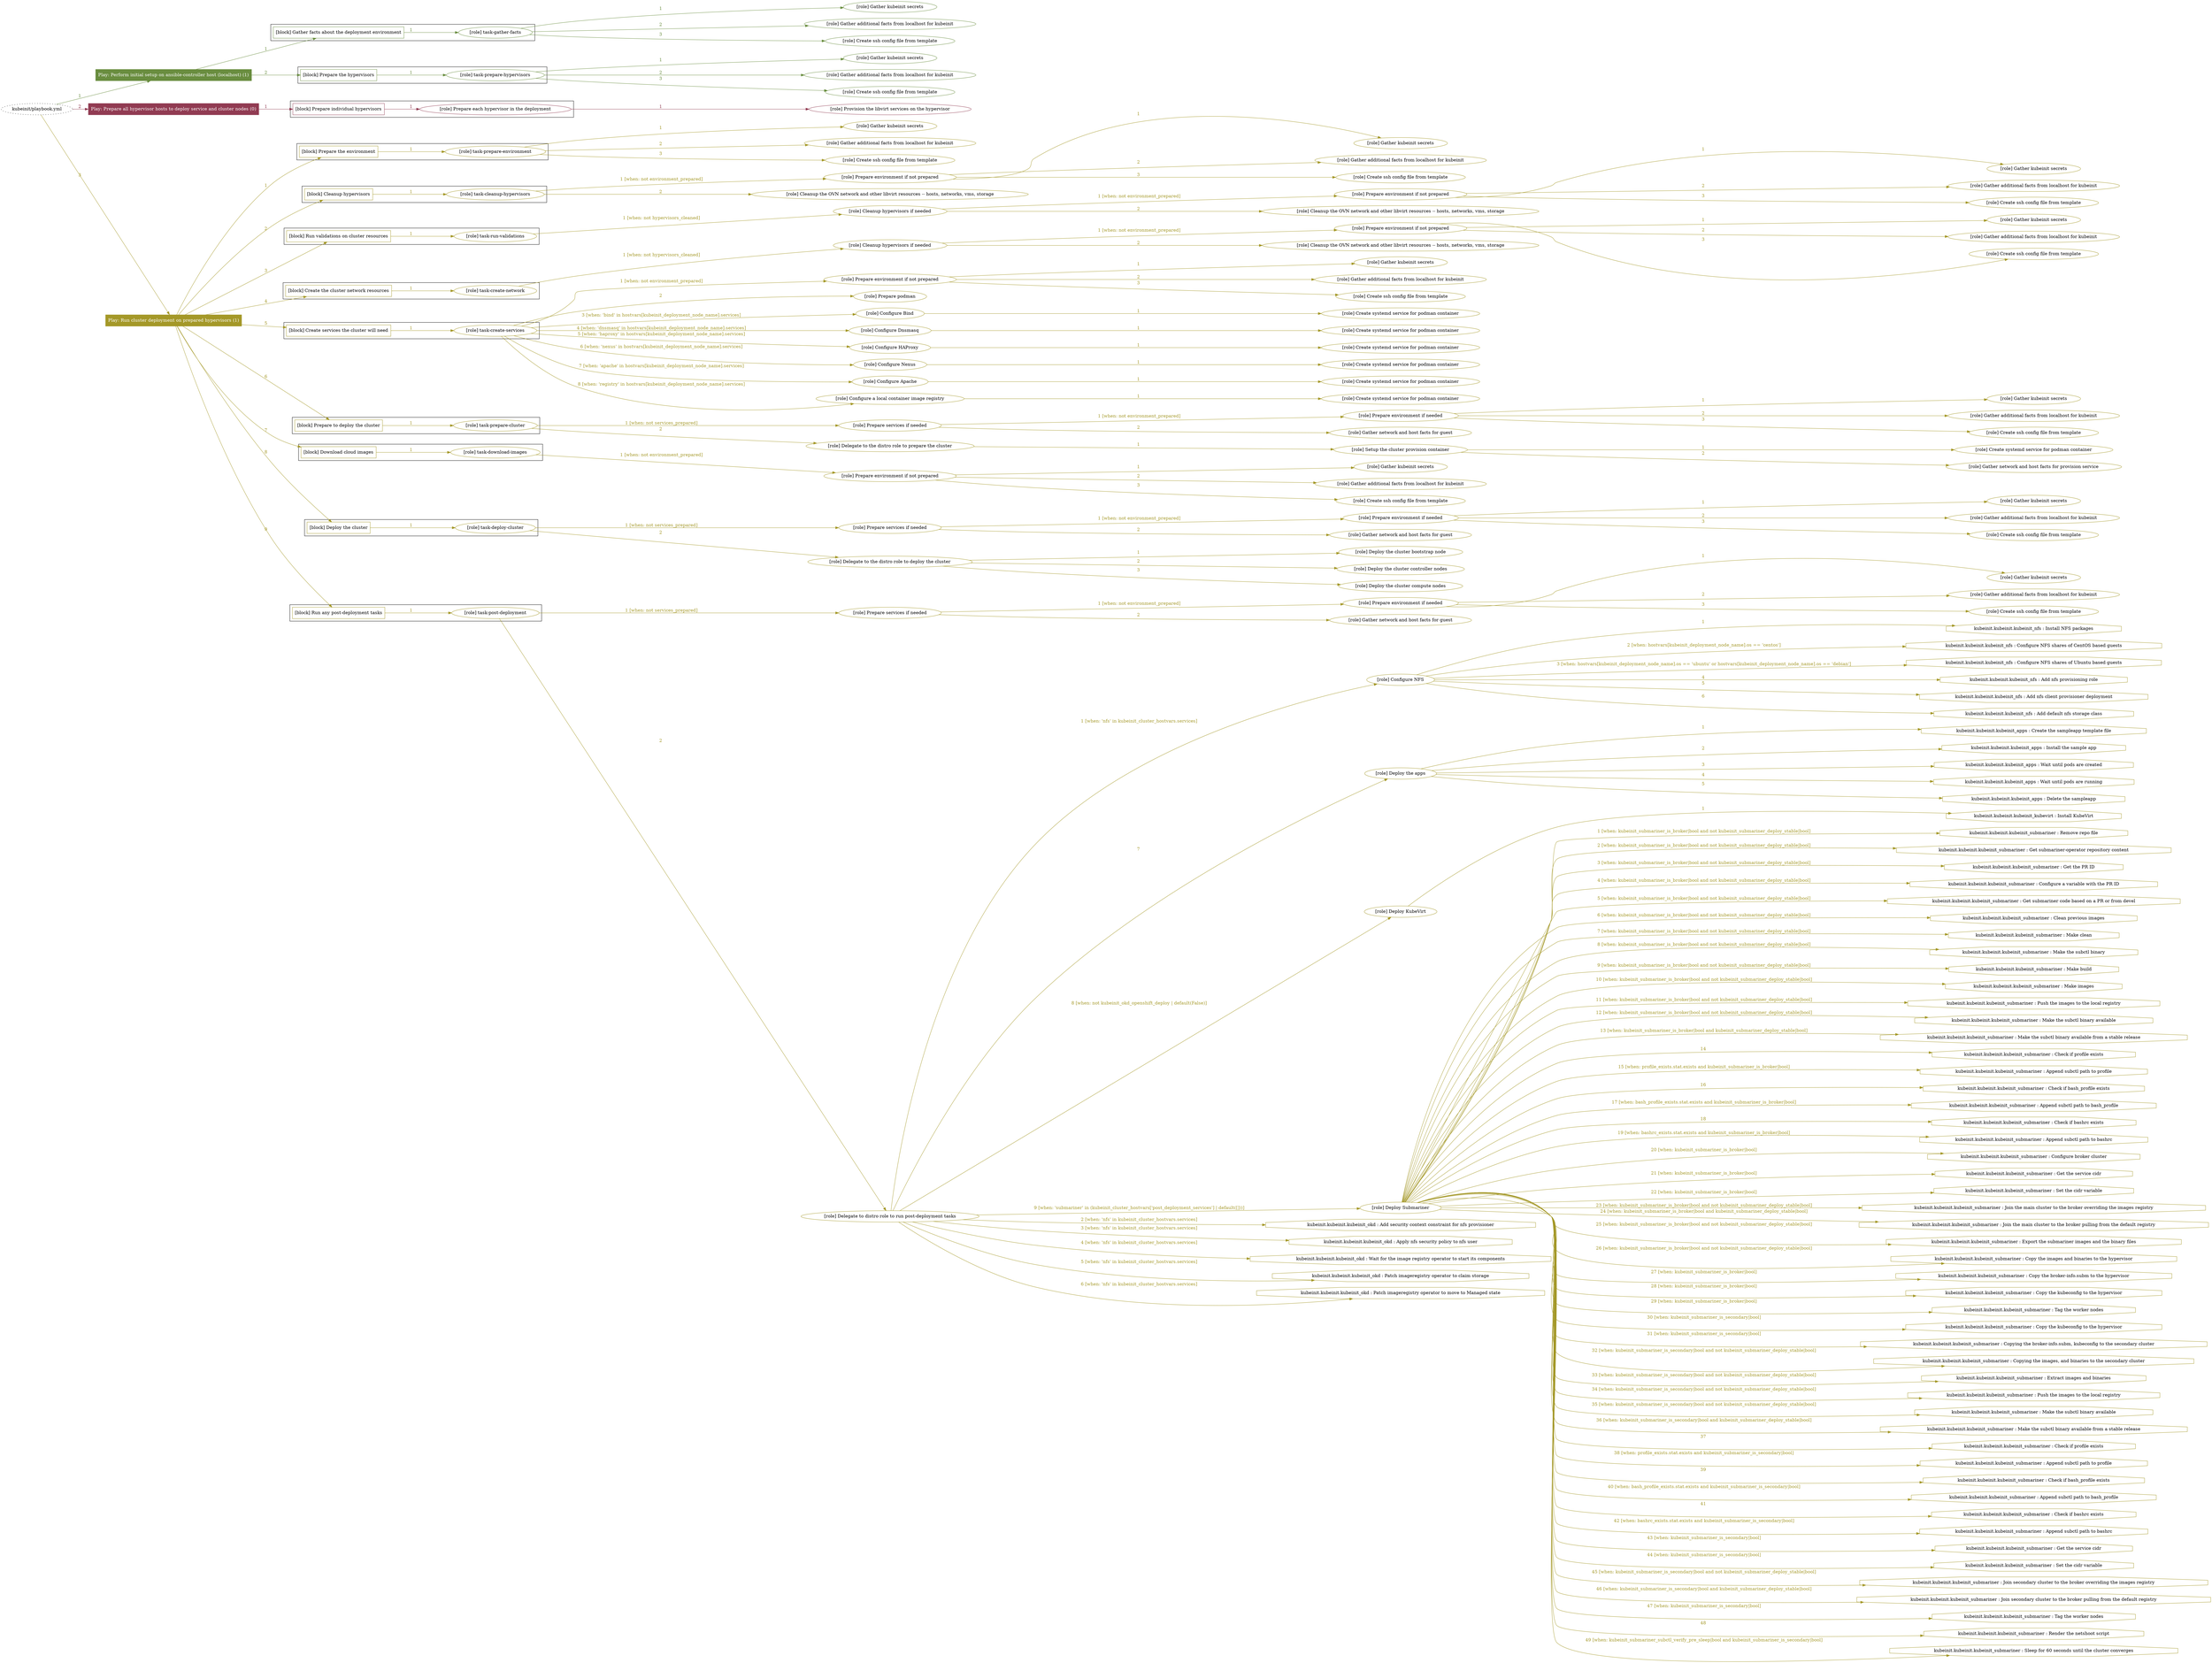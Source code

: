 digraph {
	graph [concentrate=true ordering=in rankdir=LR ratio=fill]
	edge [esep=5 sep=10]
	"kubeinit/playbook.yml" [URL="/home/runner/work/kubeinit/kubeinit/kubeinit/playbook.yml" id=playbook_10f288df style=dotted]
	play_4696e99c [label="Play: Perform initial setup on ansible-controller host (localhost) (1)" URL="/home/runner/work/kubeinit/kubeinit/kubeinit/playbook.yml" color="#698d3f" fontcolor="#ffffff" id=play_4696e99c shape=box style=filled tooltip=localhost]
	"kubeinit/playbook.yml" -> play_4696e99c [label="1 " color="#698d3f" fontcolor="#698d3f" id=edge_f6e4b4be labeltooltip="1 " tooltip="1 "]
	subgraph "Gather kubeinit secrets" {
		role_b396e86a [label="[role] Gather kubeinit secrets" URL="/home/runner/.ansible/collections/ansible_collections/kubeinit/kubeinit/roles/kubeinit_prepare/tasks/gather_kubeinit_facts.yml" color="#698d3f" id=role_b396e86a tooltip="Gather kubeinit secrets"]
	}
	subgraph "Gather additional facts from localhost for kubeinit" {
		role_9cda9947 [label="[role] Gather additional facts from localhost for kubeinit" URL="/home/runner/.ansible/collections/ansible_collections/kubeinit/kubeinit/roles/kubeinit_prepare/tasks/gather_kubeinit_facts.yml" color="#698d3f" id=role_9cda9947 tooltip="Gather additional facts from localhost for kubeinit"]
	}
	subgraph "Create ssh config file from template" {
		role_8897c142 [label="[role] Create ssh config file from template" URL="/home/runner/.ansible/collections/ansible_collections/kubeinit/kubeinit/roles/kubeinit_prepare/tasks/gather_kubeinit_facts.yml" color="#698d3f" id=role_8897c142 tooltip="Create ssh config file from template"]
	}
	subgraph "task-gather-facts" {
		role_a641bfa3 [label="[role] task-gather-facts" URL="/home/runner/work/kubeinit/kubeinit/kubeinit/playbook.yml" color="#698d3f" id=role_a641bfa3 tooltip="task-gather-facts"]
		role_a641bfa3 -> role_b396e86a [label="1 " color="#698d3f" fontcolor="#698d3f" id=edge_76a9cb73 labeltooltip="1 " tooltip="1 "]
		role_a641bfa3 -> role_9cda9947 [label="2 " color="#698d3f" fontcolor="#698d3f" id=edge_c55b2094 labeltooltip="2 " tooltip="2 "]
		role_a641bfa3 -> role_8897c142 [label="3 " color="#698d3f" fontcolor="#698d3f" id=edge_5ad127f8 labeltooltip="3 " tooltip="3 "]
	}
	subgraph "Gather kubeinit secrets" {
		role_3427abd4 [label="[role] Gather kubeinit secrets" URL="/home/runner/.ansible/collections/ansible_collections/kubeinit/kubeinit/roles/kubeinit_prepare/tasks/gather_kubeinit_facts.yml" color="#698d3f" id=role_3427abd4 tooltip="Gather kubeinit secrets"]
	}
	subgraph "Gather additional facts from localhost for kubeinit" {
		role_e63f3d82 [label="[role] Gather additional facts from localhost for kubeinit" URL="/home/runner/.ansible/collections/ansible_collections/kubeinit/kubeinit/roles/kubeinit_prepare/tasks/gather_kubeinit_facts.yml" color="#698d3f" id=role_e63f3d82 tooltip="Gather additional facts from localhost for kubeinit"]
	}
	subgraph "Create ssh config file from template" {
		role_7389e020 [label="[role] Create ssh config file from template" URL="/home/runner/.ansible/collections/ansible_collections/kubeinit/kubeinit/roles/kubeinit_prepare/tasks/gather_kubeinit_facts.yml" color="#698d3f" id=role_7389e020 tooltip="Create ssh config file from template"]
	}
	subgraph "task-prepare-hypervisors" {
		role_8013044d [label="[role] task-prepare-hypervisors" URL="/home/runner/work/kubeinit/kubeinit/kubeinit/playbook.yml" color="#698d3f" id=role_8013044d tooltip="task-prepare-hypervisors"]
		role_8013044d -> role_3427abd4 [label="1 " color="#698d3f" fontcolor="#698d3f" id=edge_4d19023c labeltooltip="1 " tooltip="1 "]
		role_8013044d -> role_e63f3d82 [label="2 " color="#698d3f" fontcolor="#698d3f" id=edge_eeafc493 labeltooltip="2 " tooltip="2 "]
		role_8013044d -> role_7389e020 [label="3 " color="#698d3f" fontcolor="#698d3f" id=edge_55d28256 labeltooltip="3 " tooltip="3 "]
	}
	subgraph "Play: Perform initial setup on ansible-controller host (localhost) (1)" {
		play_4696e99c -> block_2e06c333 [label=1 color="#698d3f" fontcolor="#698d3f" id=edge_dbe7893f labeltooltip=1 tooltip=1]
		subgraph cluster_block_2e06c333 {
			block_2e06c333 [label="[block] Gather facts about the deployment environment" URL="/home/runner/work/kubeinit/kubeinit/kubeinit/playbook.yml" color="#698d3f" id=block_2e06c333 labeltooltip="Gather facts about the deployment environment" shape=box tooltip="Gather facts about the deployment environment"]
			block_2e06c333 -> role_a641bfa3 [label="1 " color="#698d3f" fontcolor="#698d3f" id=edge_4f7e8dce labeltooltip="1 " tooltip="1 "]
		}
		play_4696e99c -> block_3aaa6394 [label=2 color="#698d3f" fontcolor="#698d3f" id=edge_a9b4c631 labeltooltip=2 tooltip=2]
		subgraph cluster_block_3aaa6394 {
			block_3aaa6394 [label="[block] Prepare the hypervisors" URL="/home/runner/work/kubeinit/kubeinit/kubeinit/playbook.yml" color="#698d3f" id=block_3aaa6394 labeltooltip="Prepare the hypervisors" shape=box tooltip="Prepare the hypervisors"]
			block_3aaa6394 -> role_8013044d [label="1 " color="#698d3f" fontcolor="#698d3f" id=edge_a901717d labeltooltip="1 " tooltip="1 "]
		}
	}
	play_1e2fdf68 [label="Play: Prepare all hypervisor hosts to deploy service and cluster nodes (0)" URL="/home/runner/work/kubeinit/kubeinit/kubeinit/playbook.yml" color="#913b52" fontcolor="#ffffff" id=play_1e2fdf68 shape=box style=filled tooltip="Play: Prepare all hypervisor hosts to deploy service and cluster nodes (0)"]
	"kubeinit/playbook.yml" -> play_1e2fdf68 [label="2 " color="#913b52" fontcolor="#913b52" id=edge_46ddc48e labeltooltip="2 " tooltip="2 "]
	subgraph "Provision the libvirt services on the hypervisor" {
		role_7ce0ce1d [label="[role] Provision the libvirt services on the hypervisor" URL="/home/runner/.ansible/collections/ansible_collections/kubeinit/kubeinit/roles/kubeinit_prepare/tasks/prepare_hypervisor.yml" color="#913b52" id=role_7ce0ce1d tooltip="Provision the libvirt services on the hypervisor"]
	}
	subgraph "Prepare each hypervisor in the deployment" {
		role_eaaaa8f9 [label="[role] Prepare each hypervisor in the deployment" URL="/home/runner/work/kubeinit/kubeinit/kubeinit/playbook.yml" color="#913b52" id=role_eaaaa8f9 tooltip="Prepare each hypervisor in the deployment"]
		role_eaaaa8f9 -> role_7ce0ce1d [label="1 " color="#913b52" fontcolor="#913b52" id=edge_89a33bde labeltooltip="1 " tooltip="1 "]
	}
	subgraph "Play: Prepare all hypervisor hosts to deploy service and cluster nodes (0)" {
		play_1e2fdf68 -> block_925015d3 [label=1 color="#913b52" fontcolor="#913b52" id=edge_30b8613f labeltooltip=1 tooltip=1]
		subgraph cluster_block_925015d3 {
			block_925015d3 [label="[block] Prepare individual hypervisors" URL="/home/runner/work/kubeinit/kubeinit/kubeinit/playbook.yml" color="#913b52" id=block_925015d3 labeltooltip="Prepare individual hypervisors" shape=box tooltip="Prepare individual hypervisors"]
			block_925015d3 -> role_eaaaa8f9 [label="1 " color="#913b52" fontcolor="#913b52" id=edge_81381f50 labeltooltip="1 " tooltip="1 "]
		}
	}
	play_0add91cc [label="Play: Run cluster deployment on prepared hypervisors (1)" URL="/home/runner/work/kubeinit/kubeinit/kubeinit/playbook.yml" color="#a49828" fontcolor="#ffffff" id=play_0add91cc shape=box style=filled tooltip=localhost]
	"kubeinit/playbook.yml" -> play_0add91cc [label="3 " color="#a49828" fontcolor="#a49828" id=edge_fadb7949 labeltooltip="3 " tooltip="3 "]
	subgraph "Gather kubeinit secrets" {
		role_3f03bd38 [label="[role] Gather kubeinit secrets" URL="/home/runner/.ansible/collections/ansible_collections/kubeinit/kubeinit/roles/kubeinit_prepare/tasks/gather_kubeinit_facts.yml" color="#a49828" id=role_3f03bd38 tooltip="Gather kubeinit secrets"]
	}
	subgraph "Gather additional facts from localhost for kubeinit" {
		role_2f3d7462 [label="[role] Gather additional facts from localhost for kubeinit" URL="/home/runner/.ansible/collections/ansible_collections/kubeinit/kubeinit/roles/kubeinit_prepare/tasks/gather_kubeinit_facts.yml" color="#a49828" id=role_2f3d7462 tooltip="Gather additional facts from localhost for kubeinit"]
	}
	subgraph "Create ssh config file from template" {
		role_003bf32e [label="[role] Create ssh config file from template" URL="/home/runner/.ansible/collections/ansible_collections/kubeinit/kubeinit/roles/kubeinit_prepare/tasks/gather_kubeinit_facts.yml" color="#a49828" id=role_003bf32e tooltip="Create ssh config file from template"]
	}
	subgraph "task-prepare-environment" {
		role_e92a5acc [label="[role] task-prepare-environment" URL="/home/runner/work/kubeinit/kubeinit/kubeinit/playbook.yml" color="#a49828" id=role_e92a5acc tooltip="task-prepare-environment"]
		role_e92a5acc -> role_3f03bd38 [label="1 " color="#a49828" fontcolor="#a49828" id=edge_49b29eb2 labeltooltip="1 " tooltip="1 "]
		role_e92a5acc -> role_2f3d7462 [label="2 " color="#a49828" fontcolor="#a49828" id=edge_cfc2f232 labeltooltip="2 " tooltip="2 "]
		role_e92a5acc -> role_003bf32e [label="3 " color="#a49828" fontcolor="#a49828" id=edge_a3be124f labeltooltip="3 " tooltip="3 "]
	}
	subgraph "Gather kubeinit secrets" {
		role_fb69f01e [label="[role] Gather kubeinit secrets" URL="/home/runner/.ansible/collections/ansible_collections/kubeinit/kubeinit/roles/kubeinit_prepare/tasks/gather_kubeinit_facts.yml" color="#a49828" id=role_fb69f01e tooltip="Gather kubeinit secrets"]
	}
	subgraph "Gather additional facts from localhost for kubeinit" {
		role_796012cc [label="[role] Gather additional facts from localhost for kubeinit" URL="/home/runner/.ansible/collections/ansible_collections/kubeinit/kubeinit/roles/kubeinit_prepare/tasks/gather_kubeinit_facts.yml" color="#a49828" id=role_796012cc tooltip="Gather additional facts from localhost for kubeinit"]
	}
	subgraph "Create ssh config file from template" {
		role_1d779636 [label="[role] Create ssh config file from template" URL="/home/runner/.ansible/collections/ansible_collections/kubeinit/kubeinit/roles/kubeinit_prepare/tasks/gather_kubeinit_facts.yml" color="#a49828" id=role_1d779636 tooltip="Create ssh config file from template"]
	}
	subgraph "Prepare environment if not prepared" {
		role_600857e8 [label="[role] Prepare environment if not prepared" URL="/home/runner/.ansible/collections/ansible_collections/kubeinit/kubeinit/roles/kubeinit_prepare/tasks/cleanup_hypervisors.yml" color="#a49828" id=role_600857e8 tooltip="Prepare environment if not prepared"]
		role_600857e8 -> role_fb69f01e [label="1 " color="#a49828" fontcolor="#a49828" id=edge_ef0d7313 labeltooltip="1 " tooltip="1 "]
		role_600857e8 -> role_796012cc [label="2 " color="#a49828" fontcolor="#a49828" id=edge_c1a3e25b labeltooltip="2 " tooltip="2 "]
		role_600857e8 -> role_1d779636 [label="3 " color="#a49828" fontcolor="#a49828" id=edge_d43f6a64 labeltooltip="3 " tooltip="3 "]
	}
	subgraph "Cleanup the OVN network and other libvirt resources -- hosts, networks, vms, storage" {
		role_17f2cffe [label="[role] Cleanup the OVN network and other libvirt resources -- hosts, networks, vms, storage" URL="/home/runner/.ansible/collections/ansible_collections/kubeinit/kubeinit/roles/kubeinit_prepare/tasks/cleanup_hypervisors.yml" color="#a49828" id=role_17f2cffe tooltip="Cleanup the OVN network and other libvirt resources -- hosts, networks, vms, storage"]
	}
	subgraph "task-cleanup-hypervisors" {
		role_eb285c0f [label="[role] task-cleanup-hypervisors" URL="/home/runner/work/kubeinit/kubeinit/kubeinit/playbook.yml" color="#a49828" id=role_eb285c0f tooltip="task-cleanup-hypervisors"]
		role_eb285c0f -> role_600857e8 [label="1 [when: not environment_prepared]" color="#a49828" fontcolor="#a49828" id=edge_3b52cae5 labeltooltip="1 [when: not environment_prepared]" tooltip="1 [when: not environment_prepared]"]
		role_eb285c0f -> role_17f2cffe [label="2 " color="#a49828" fontcolor="#a49828" id=edge_435e422f labeltooltip="2 " tooltip="2 "]
	}
	subgraph "Gather kubeinit secrets" {
		role_dbcf5d17 [label="[role] Gather kubeinit secrets" URL="/home/runner/.ansible/collections/ansible_collections/kubeinit/kubeinit/roles/kubeinit_prepare/tasks/gather_kubeinit_facts.yml" color="#a49828" id=role_dbcf5d17 tooltip="Gather kubeinit secrets"]
	}
	subgraph "Gather additional facts from localhost for kubeinit" {
		role_8b0dae20 [label="[role] Gather additional facts from localhost for kubeinit" URL="/home/runner/.ansible/collections/ansible_collections/kubeinit/kubeinit/roles/kubeinit_prepare/tasks/gather_kubeinit_facts.yml" color="#a49828" id=role_8b0dae20 tooltip="Gather additional facts from localhost for kubeinit"]
	}
	subgraph "Create ssh config file from template" {
		role_a41f2d97 [label="[role] Create ssh config file from template" URL="/home/runner/.ansible/collections/ansible_collections/kubeinit/kubeinit/roles/kubeinit_prepare/tasks/gather_kubeinit_facts.yml" color="#a49828" id=role_a41f2d97 tooltip="Create ssh config file from template"]
	}
	subgraph "Prepare environment if not prepared" {
		role_ff16716a [label="[role] Prepare environment if not prepared" URL="/home/runner/.ansible/collections/ansible_collections/kubeinit/kubeinit/roles/kubeinit_prepare/tasks/cleanup_hypervisors.yml" color="#a49828" id=role_ff16716a tooltip="Prepare environment if not prepared"]
		role_ff16716a -> role_dbcf5d17 [label="1 " color="#a49828" fontcolor="#a49828" id=edge_d47e70c0 labeltooltip="1 " tooltip="1 "]
		role_ff16716a -> role_8b0dae20 [label="2 " color="#a49828" fontcolor="#a49828" id=edge_2806be2a labeltooltip="2 " tooltip="2 "]
		role_ff16716a -> role_a41f2d97 [label="3 " color="#a49828" fontcolor="#a49828" id=edge_6e52e72f labeltooltip="3 " tooltip="3 "]
	}
	subgraph "Cleanup the OVN network and other libvirt resources -- hosts, networks, vms, storage" {
		role_833f474b [label="[role] Cleanup the OVN network and other libvirt resources -- hosts, networks, vms, storage" URL="/home/runner/.ansible/collections/ansible_collections/kubeinit/kubeinit/roles/kubeinit_prepare/tasks/cleanup_hypervisors.yml" color="#a49828" id=role_833f474b tooltip="Cleanup the OVN network and other libvirt resources -- hosts, networks, vms, storage"]
	}
	subgraph "Cleanup hypervisors if needed" {
		role_c8415307 [label="[role] Cleanup hypervisors if needed" URL="/home/runner/.ansible/collections/ansible_collections/kubeinit/kubeinit/roles/kubeinit_validations/tasks/main.yml" color="#a49828" id=role_c8415307 tooltip="Cleanup hypervisors if needed"]
		role_c8415307 -> role_ff16716a [label="1 [when: not environment_prepared]" color="#a49828" fontcolor="#a49828" id=edge_0290138b labeltooltip="1 [when: not environment_prepared]" tooltip="1 [when: not environment_prepared]"]
		role_c8415307 -> role_833f474b [label="2 " color="#a49828" fontcolor="#a49828" id=edge_ed9532f6 labeltooltip="2 " tooltip="2 "]
	}
	subgraph "task-run-validations" {
		role_4fe9673f [label="[role] task-run-validations" URL="/home/runner/work/kubeinit/kubeinit/kubeinit/playbook.yml" color="#a49828" id=role_4fe9673f tooltip="task-run-validations"]
		role_4fe9673f -> role_c8415307 [label="1 [when: not hypervisors_cleaned]" color="#a49828" fontcolor="#a49828" id=edge_4de14aa8 labeltooltip="1 [when: not hypervisors_cleaned]" tooltip="1 [when: not hypervisors_cleaned]"]
	}
	subgraph "Gather kubeinit secrets" {
		role_5cd97c40 [label="[role] Gather kubeinit secrets" URL="/home/runner/.ansible/collections/ansible_collections/kubeinit/kubeinit/roles/kubeinit_prepare/tasks/gather_kubeinit_facts.yml" color="#a49828" id=role_5cd97c40 tooltip="Gather kubeinit secrets"]
	}
	subgraph "Gather additional facts from localhost for kubeinit" {
		role_361c2e93 [label="[role] Gather additional facts from localhost for kubeinit" URL="/home/runner/.ansible/collections/ansible_collections/kubeinit/kubeinit/roles/kubeinit_prepare/tasks/gather_kubeinit_facts.yml" color="#a49828" id=role_361c2e93 tooltip="Gather additional facts from localhost for kubeinit"]
	}
	subgraph "Create ssh config file from template" {
		role_986c1da9 [label="[role] Create ssh config file from template" URL="/home/runner/.ansible/collections/ansible_collections/kubeinit/kubeinit/roles/kubeinit_prepare/tasks/gather_kubeinit_facts.yml" color="#a49828" id=role_986c1da9 tooltip="Create ssh config file from template"]
	}
	subgraph "Prepare environment if not prepared" {
		role_17a8ad8a [label="[role] Prepare environment if not prepared" URL="/home/runner/.ansible/collections/ansible_collections/kubeinit/kubeinit/roles/kubeinit_prepare/tasks/cleanup_hypervisors.yml" color="#a49828" id=role_17a8ad8a tooltip="Prepare environment if not prepared"]
		role_17a8ad8a -> role_5cd97c40 [label="1 " color="#a49828" fontcolor="#a49828" id=edge_56097ac6 labeltooltip="1 " tooltip="1 "]
		role_17a8ad8a -> role_361c2e93 [label="2 " color="#a49828" fontcolor="#a49828" id=edge_06f3855d labeltooltip="2 " tooltip="2 "]
		role_17a8ad8a -> role_986c1da9 [label="3 " color="#a49828" fontcolor="#a49828" id=edge_1d7ba078 labeltooltip="3 " tooltip="3 "]
	}
	subgraph "Cleanup the OVN network and other libvirt resources -- hosts, networks, vms, storage" {
		role_5b312f5a [label="[role] Cleanup the OVN network and other libvirt resources -- hosts, networks, vms, storage" URL="/home/runner/.ansible/collections/ansible_collections/kubeinit/kubeinit/roles/kubeinit_prepare/tasks/cleanup_hypervisors.yml" color="#a49828" id=role_5b312f5a tooltip="Cleanup the OVN network and other libvirt resources -- hosts, networks, vms, storage"]
	}
	subgraph "Cleanup hypervisors if needed" {
		role_e4311e9e [label="[role] Cleanup hypervisors if needed" URL="/home/runner/.ansible/collections/ansible_collections/kubeinit/kubeinit/roles/kubeinit_libvirt/tasks/create_network.yml" color="#a49828" id=role_e4311e9e tooltip="Cleanup hypervisors if needed"]
		role_e4311e9e -> role_17a8ad8a [label="1 [when: not environment_prepared]" color="#a49828" fontcolor="#a49828" id=edge_b60b8343 labeltooltip="1 [when: not environment_prepared]" tooltip="1 [when: not environment_prepared]"]
		role_e4311e9e -> role_5b312f5a [label="2 " color="#a49828" fontcolor="#a49828" id=edge_fa521d19 labeltooltip="2 " tooltip="2 "]
	}
	subgraph "task-create-network" {
		role_4be30f92 [label="[role] task-create-network" URL="/home/runner/work/kubeinit/kubeinit/kubeinit/playbook.yml" color="#a49828" id=role_4be30f92 tooltip="task-create-network"]
		role_4be30f92 -> role_e4311e9e [label="1 [when: not hypervisors_cleaned]" color="#a49828" fontcolor="#a49828" id=edge_89be9c41 labeltooltip="1 [when: not hypervisors_cleaned]" tooltip="1 [when: not hypervisors_cleaned]"]
	}
	subgraph "Gather kubeinit secrets" {
		role_b3e0ee16 [label="[role] Gather kubeinit secrets" URL="/home/runner/.ansible/collections/ansible_collections/kubeinit/kubeinit/roles/kubeinit_prepare/tasks/gather_kubeinit_facts.yml" color="#a49828" id=role_b3e0ee16 tooltip="Gather kubeinit secrets"]
	}
	subgraph "Gather additional facts from localhost for kubeinit" {
		role_c60dba81 [label="[role] Gather additional facts from localhost for kubeinit" URL="/home/runner/.ansible/collections/ansible_collections/kubeinit/kubeinit/roles/kubeinit_prepare/tasks/gather_kubeinit_facts.yml" color="#a49828" id=role_c60dba81 tooltip="Gather additional facts from localhost for kubeinit"]
	}
	subgraph "Create ssh config file from template" {
		role_5c2fa78c [label="[role] Create ssh config file from template" URL="/home/runner/.ansible/collections/ansible_collections/kubeinit/kubeinit/roles/kubeinit_prepare/tasks/gather_kubeinit_facts.yml" color="#a49828" id=role_5c2fa78c tooltip="Create ssh config file from template"]
	}
	subgraph "Prepare environment if not prepared" {
		role_bbaa26ba [label="[role] Prepare environment if not prepared" URL="/home/runner/.ansible/collections/ansible_collections/kubeinit/kubeinit/roles/kubeinit_services/tasks/main.yml" color="#a49828" id=role_bbaa26ba tooltip="Prepare environment if not prepared"]
		role_bbaa26ba -> role_b3e0ee16 [label="1 " color="#a49828" fontcolor="#a49828" id=edge_96c6182d labeltooltip="1 " tooltip="1 "]
		role_bbaa26ba -> role_c60dba81 [label="2 " color="#a49828" fontcolor="#a49828" id=edge_07dda3cc labeltooltip="2 " tooltip="2 "]
		role_bbaa26ba -> role_5c2fa78c [label="3 " color="#a49828" fontcolor="#a49828" id=edge_417f9126 labeltooltip="3 " tooltip="3 "]
	}
	subgraph "Prepare podman" {
		role_f34209b4 [label="[role] Prepare podman" URL="/home/runner/.ansible/collections/ansible_collections/kubeinit/kubeinit/roles/kubeinit_services/tasks/00_create_service_pod.yml" color="#a49828" id=role_f34209b4 tooltip="Prepare podman"]
	}
	subgraph "Create systemd service for podman container" {
		role_1e21b30c [label="[role] Create systemd service for podman container" URL="/home/runner/.ansible/collections/ansible_collections/kubeinit/kubeinit/roles/kubeinit_bind/tasks/main.yml" color="#a49828" id=role_1e21b30c tooltip="Create systemd service for podman container"]
	}
	subgraph "Configure Bind" {
		role_be4242c3 [label="[role] Configure Bind" URL="/home/runner/.ansible/collections/ansible_collections/kubeinit/kubeinit/roles/kubeinit_services/tasks/start_services_containers.yml" color="#a49828" id=role_be4242c3 tooltip="Configure Bind"]
		role_be4242c3 -> role_1e21b30c [label="1 " color="#a49828" fontcolor="#a49828" id=edge_94a28a43 labeltooltip="1 " tooltip="1 "]
	}
	subgraph "Create systemd service for podman container" {
		role_39ee8342 [label="[role] Create systemd service for podman container" URL="/home/runner/.ansible/collections/ansible_collections/kubeinit/kubeinit/roles/kubeinit_dnsmasq/tasks/main.yml" color="#a49828" id=role_39ee8342 tooltip="Create systemd service for podman container"]
	}
	subgraph "Configure Dnsmasq" {
		role_c73be96a [label="[role] Configure Dnsmasq" URL="/home/runner/.ansible/collections/ansible_collections/kubeinit/kubeinit/roles/kubeinit_services/tasks/start_services_containers.yml" color="#a49828" id=role_c73be96a tooltip="Configure Dnsmasq"]
		role_c73be96a -> role_39ee8342 [label="1 " color="#a49828" fontcolor="#a49828" id=edge_4a457ffd labeltooltip="1 " tooltip="1 "]
	}
	subgraph "Create systemd service for podman container" {
		role_e89ad9df [label="[role] Create systemd service for podman container" URL="/home/runner/.ansible/collections/ansible_collections/kubeinit/kubeinit/roles/kubeinit_haproxy/tasks/main.yml" color="#a49828" id=role_e89ad9df tooltip="Create systemd service for podman container"]
	}
	subgraph "Configure HAProxy" {
		role_2d4c3236 [label="[role] Configure HAProxy" URL="/home/runner/.ansible/collections/ansible_collections/kubeinit/kubeinit/roles/kubeinit_services/tasks/start_services_containers.yml" color="#a49828" id=role_2d4c3236 tooltip="Configure HAProxy"]
		role_2d4c3236 -> role_e89ad9df [label="1 " color="#a49828" fontcolor="#a49828" id=edge_7321fcb4 labeltooltip="1 " tooltip="1 "]
	}
	subgraph "Create systemd service for podman container" {
		role_963f233d [label="[role] Create systemd service for podman container" URL="/home/runner/.ansible/collections/ansible_collections/kubeinit/kubeinit/roles/kubeinit_nexus/tasks/main.yml" color="#a49828" id=role_963f233d tooltip="Create systemd service for podman container"]
	}
	subgraph "Configure Nexus" {
		role_84243f26 [label="[role] Configure Nexus" URL="/home/runner/.ansible/collections/ansible_collections/kubeinit/kubeinit/roles/kubeinit_services/tasks/start_services_containers.yml" color="#a49828" id=role_84243f26 tooltip="Configure Nexus"]
		role_84243f26 -> role_963f233d [label="1 " color="#a49828" fontcolor="#a49828" id=edge_9b806c33 labeltooltip="1 " tooltip="1 "]
	}
	subgraph "Create systemd service for podman container" {
		role_86efbcd2 [label="[role] Create systemd service for podman container" URL="/home/runner/.ansible/collections/ansible_collections/kubeinit/kubeinit/roles/kubeinit_apache/tasks/main.yml" color="#a49828" id=role_86efbcd2 tooltip="Create systemd service for podman container"]
	}
	subgraph "Configure Apache" {
		role_3551e450 [label="[role] Configure Apache" URL="/home/runner/.ansible/collections/ansible_collections/kubeinit/kubeinit/roles/kubeinit_services/tasks/start_services_containers.yml" color="#a49828" id=role_3551e450 tooltip="Configure Apache"]
		role_3551e450 -> role_86efbcd2 [label="1 " color="#a49828" fontcolor="#a49828" id=edge_96f2a766 labeltooltip="1 " tooltip="1 "]
	}
	subgraph "Create systemd service for podman container" {
		role_657732d6 [label="[role] Create systemd service for podman container" URL="/home/runner/.ansible/collections/ansible_collections/kubeinit/kubeinit/roles/kubeinit_registry/tasks/main.yml" color="#a49828" id=role_657732d6 tooltip="Create systemd service for podman container"]
	}
	subgraph "Configure a local container image registry" {
		role_fa811c2c [label="[role] Configure a local container image registry" URL="/home/runner/.ansible/collections/ansible_collections/kubeinit/kubeinit/roles/kubeinit_services/tasks/start_services_containers.yml" color="#a49828" id=role_fa811c2c tooltip="Configure a local container image registry"]
		role_fa811c2c -> role_657732d6 [label="1 " color="#a49828" fontcolor="#a49828" id=edge_dbf7ccd3 labeltooltip="1 " tooltip="1 "]
	}
	subgraph "task-create-services" {
		role_ccee76af [label="[role] task-create-services" URL="/home/runner/work/kubeinit/kubeinit/kubeinit/playbook.yml" color="#a49828" id=role_ccee76af tooltip="task-create-services"]
		role_ccee76af -> role_bbaa26ba [label="1 [when: not environment_prepared]" color="#a49828" fontcolor="#a49828" id=edge_14b0c899 labeltooltip="1 [when: not environment_prepared]" tooltip="1 [when: not environment_prepared]"]
		role_ccee76af -> role_f34209b4 [label="2 " color="#a49828" fontcolor="#a49828" id=edge_761f4c4a labeltooltip="2 " tooltip="2 "]
		role_ccee76af -> role_be4242c3 [label="3 [when: 'bind' in hostvars[kubeinit_deployment_node_name].services]" color="#a49828" fontcolor="#a49828" id=edge_f7c4b7ab labeltooltip="3 [when: 'bind' in hostvars[kubeinit_deployment_node_name].services]" tooltip="3 [when: 'bind' in hostvars[kubeinit_deployment_node_name].services]"]
		role_ccee76af -> role_c73be96a [label="4 [when: 'dnsmasq' in hostvars[kubeinit_deployment_node_name].services]" color="#a49828" fontcolor="#a49828" id=edge_a8f18666 labeltooltip="4 [when: 'dnsmasq' in hostvars[kubeinit_deployment_node_name].services]" tooltip="4 [when: 'dnsmasq' in hostvars[kubeinit_deployment_node_name].services]"]
		role_ccee76af -> role_2d4c3236 [label="5 [when: 'haproxy' in hostvars[kubeinit_deployment_node_name].services]" color="#a49828" fontcolor="#a49828" id=edge_9e55845e labeltooltip="5 [when: 'haproxy' in hostvars[kubeinit_deployment_node_name].services]" tooltip="5 [when: 'haproxy' in hostvars[kubeinit_deployment_node_name].services]"]
		role_ccee76af -> role_84243f26 [label="6 [when: 'nexus' in hostvars[kubeinit_deployment_node_name].services]" color="#a49828" fontcolor="#a49828" id=edge_e8df0adb labeltooltip="6 [when: 'nexus' in hostvars[kubeinit_deployment_node_name].services]" tooltip="6 [when: 'nexus' in hostvars[kubeinit_deployment_node_name].services]"]
		role_ccee76af -> role_3551e450 [label="7 [when: 'apache' in hostvars[kubeinit_deployment_node_name].services]" color="#a49828" fontcolor="#a49828" id=edge_b0b2f243 labeltooltip="7 [when: 'apache' in hostvars[kubeinit_deployment_node_name].services]" tooltip="7 [when: 'apache' in hostvars[kubeinit_deployment_node_name].services]"]
		role_ccee76af -> role_fa811c2c [label="8 [when: 'registry' in hostvars[kubeinit_deployment_node_name].services]" color="#a49828" fontcolor="#a49828" id=edge_ff76009e labeltooltip="8 [when: 'registry' in hostvars[kubeinit_deployment_node_name].services]" tooltip="8 [when: 'registry' in hostvars[kubeinit_deployment_node_name].services]"]
	}
	subgraph "Gather kubeinit secrets" {
		role_6c70f644 [label="[role] Gather kubeinit secrets" URL="/home/runner/.ansible/collections/ansible_collections/kubeinit/kubeinit/roles/kubeinit_prepare/tasks/gather_kubeinit_facts.yml" color="#a49828" id=role_6c70f644 tooltip="Gather kubeinit secrets"]
	}
	subgraph "Gather additional facts from localhost for kubeinit" {
		role_2de06f2b [label="[role] Gather additional facts from localhost for kubeinit" URL="/home/runner/.ansible/collections/ansible_collections/kubeinit/kubeinit/roles/kubeinit_prepare/tasks/gather_kubeinit_facts.yml" color="#a49828" id=role_2de06f2b tooltip="Gather additional facts from localhost for kubeinit"]
	}
	subgraph "Create ssh config file from template" {
		role_80411a82 [label="[role] Create ssh config file from template" URL="/home/runner/.ansible/collections/ansible_collections/kubeinit/kubeinit/roles/kubeinit_prepare/tasks/gather_kubeinit_facts.yml" color="#a49828" id=role_80411a82 tooltip="Create ssh config file from template"]
	}
	subgraph "Prepare environment if needed" {
		role_ecf167f5 [label="[role] Prepare environment if needed" URL="/home/runner/.ansible/collections/ansible_collections/kubeinit/kubeinit/roles/kubeinit_services/tasks/prepare_services.yml" color="#a49828" id=role_ecf167f5 tooltip="Prepare environment if needed"]
		role_ecf167f5 -> role_6c70f644 [label="1 " color="#a49828" fontcolor="#a49828" id=edge_c11c611e labeltooltip="1 " tooltip="1 "]
		role_ecf167f5 -> role_2de06f2b [label="2 " color="#a49828" fontcolor="#a49828" id=edge_5ddd31cf labeltooltip="2 " tooltip="2 "]
		role_ecf167f5 -> role_80411a82 [label="3 " color="#a49828" fontcolor="#a49828" id=edge_9ab9eb63 labeltooltip="3 " tooltip="3 "]
	}
	subgraph "Gather network and host facts for guest" {
		role_832ffb85 [label="[role] Gather network and host facts for guest" URL="/home/runner/.ansible/collections/ansible_collections/kubeinit/kubeinit/roles/kubeinit_services/tasks/prepare_services.yml" color="#a49828" id=role_832ffb85 tooltip="Gather network and host facts for guest"]
	}
	subgraph "Prepare services if needed" {
		role_0d6f5568 [label="[role] Prepare services if needed" URL="/home/runner/.ansible/collections/ansible_collections/kubeinit/kubeinit/roles/kubeinit_prepare/tasks/prepare_cluster.yml" color="#a49828" id=role_0d6f5568 tooltip="Prepare services if needed"]
		role_0d6f5568 -> role_ecf167f5 [label="1 [when: not environment_prepared]" color="#a49828" fontcolor="#a49828" id=edge_0f3e3014 labeltooltip="1 [when: not environment_prepared]" tooltip="1 [when: not environment_prepared]"]
		role_0d6f5568 -> role_832ffb85 [label="2 " color="#a49828" fontcolor="#a49828" id=edge_8a48ea4e labeltooltip="2 " tooltip="2 "]
	}
	subgraph "Create systemd service for podman container" {
		role_e967c840 [label="[role] Create systemd service for podman container" URL="/home/runner/.ansible/collections/ansible_collections/kubeinit/kubeinit/roles/kubeinit_services/tasks/create_provision_container.yml" color="#a49828" id=role_e967c840 tooltip="Create systemd service for podman container"]
	}
	subgraph "Gather network and host facts for provision service" {
		role_51eac31b [label="[role] Gather network and host facts for provision service" URL="/home/runner/.ansible/collections/ansible_collections/kubeinit/kubeinit/roles/kubeinit_services/tasks/create_provision_container.yml" color="#a49828" id=role_51eac31b tooltip="Gather network and host facts for provision service"]
	}
	subgraph "Setup the cluster provision container" {
		role_0e54baed [label="[role] Setup the cluster provision container" URL="/home/runner/.ansible/collections/ansible_collections/kubeinit/kubeinit/roles/kubeinit_okd/tasks/prepare_cluster.yml" color="#a49828" id=role_0e54baed tooltip="Setup the cluster provision container"]
		role_0e54baed -> role_e967c840 [label="1 " color="#a49828" fontcolor="#a49828" id=edge_179ed566 labeltooltip="1 " tooltip="1 "]
		role_0e54baed -> role_51eac31b [label="2 " color="#a49828" fontcolor="#a49828" id=edge_0301454e labeltooltip="2 " tooltip="2 "]
	}
	subgraph "Delegate to the distro role to prepare the cluster" {
		role_d05aacae [label="[role] Delegate to the distro role to prepare the cluster" URL="/home/runner/.ansible/collections/ansible_collections/kubeinit/kubeinit/roles/kubeinit_prepare/tasks/prepare_cluster.yml" color="#a49828" id=role_d05aacae tooltip="Delegate to the distro role to prepare the cluster"]
		role_d05aacae -> role_0e54baed [label="1 " color="#a49828" fontcolor="#a49828" id=edge_fe1d4d81 labeltooltip="1 " tooltip="1 "]
	}
	subgraph "task-prepare-cluster" {
		role_d9b23473 [label="[role] task-prepare-cluster" URL="/home/runner/work/kubeinit/kubeinit/kubeinit/playbook.yml" color="#a49828" id=role_d9b23473 tooltip="task-prepare-cluster"]
		role_d9b23473 -> role_0d6f5568 [label="1 [when: not services_prepared]" color="#a49828" fontcolor="#a49828" id=edge_0789439d labeltooltip="1 [when: not services_prepared]" tooltip="1 [when: not services_prepared]"]
		role_d9b23473 -> role_d05aacae [label="2 " color="#a49828" fontcolor="#a49828" id=edge_526b12da labeltooltip="2 " tooltip="2 "]
	}
	subgraph "Gather kubeinit secrets" {
		role_3dec07c0 [label="[role] Gather kubeinit secrets" URL="/home/runner/.ansible/collections/ansible_collections/kubeinit/kubeinit/roles/kubeinit_prepare/tasks/gather_kubeinit_facts.yml" color="#a49828" id=role_3dec07c0 tooltip="Gather kubeinit secrets"]
	}
	subgraph "Gather additional facts from localhost for kubeinit" {
		role_438c7d00 [label="[role] Gather additional facts from localhost for kubeinit" URL="/home/runner/.ansible/collections/ansible_collections/kubeinit/kubeinit/roles/kubeinit_prepare/tasks/gather_kubeinit_facts.yml" color="#a49828" id=role_438c7d00 tooltip="Gather additional facts from localhost for kubeinit"]
	}
	subgraph "Create ssh config file from template" {
		role_8b969b0f [label="[role] Create ssh config file from template" URL="/home/runner/.ansible/collections/ansible_collections/kubeinit/kubeinit/roles/kubeinit_prepare/tasks/gather_kubeinit_facts.yml" color="#a49828" id=role_8b969b0f tooltip="Create ssh config file from template"]
	}
	subgraph "Prepare environment if not prepared" {
		role_0e406ca0 [label="[role] Prepare environment if not prepared" URL="/home/runner/.ansible/collections/ansible_collections/kubeinit/kubeinit/roles/kubeinit_libvirt/tasks/download_cloud_images.yml" color="#a49828" id=role_0e406ca0 tooltip="Prepare environment if not prepared"]
		role_0e406ca0 -> role_3dec07c0 [label="1 " color="#a49828" fontcolor="#a49828" id=edge_95480798 labeltooltip="1 " tooltip="1 "]
		role_0e406ca0 -> role_438c7d00 [label="2 " color="#a49828" fontcolor="#a49828" id=edge_9ec3ab2c labeltooltip="2 " tooltip="2 "]
		role_0e406ca0 -> role_8b969b0f [label="3 " color="#a49828" fontcolor="#a49828" id=edge_b0004be6 labeltooltip="3 " tooltip="3 "]
	}
	subgraph "task-download-images" {
		role_62d5aefe [label="[role] task-download-images" URL="/home/runner/work/kubeinit/kubeinit/kubeinit/playbook.yml" color="#a49828" id=role_62d5aefe tooltip="task-download-images"]
		role_62d5aefe -> role_0e406ca0 [label="1 [when: not environment_prepared]" color="#a49828" fontcolor="#a49828" id=edge_0aacbdbd labeltooltip="1 [when: not environment_prepared]" tooltip="1 [when: not environment_prepared]"]
	}
	subgraph "Gather kubeinit secrets" {
		role_f66348ed [label="[role] Gather kubeinit secrets" URL="/home/runner/.ansible/collections/ansible_collections/kubeinit/kubeinit/roles/kubeinit_prepare/tasks/gather_kubeinit_facts.yml" color="#a49828" id=role_f66348ed tooltip="Gather kubeinit secrets"]
	}
	subgraph "Gather additional facts from localhost for kubeinit" {
		role_52002535 [label="[role] Gather additional facts from localhost for kubeinit" URL="/home/runner/.ansible/collections/ansible_collections/kubeinit/kubeinit/roles/kubeinit_prepare/tasks/gather_kubeinit_facts.yml" color="#a49828" id=role_52002535 tooltip="Gather additional facts from localhost for kubeinit"]
	}
	subgraph "Create ssh config file from template" {
		role_c8581611 [label="[role] Create ssh config file from template" URL="/home/runner/.ansible/collections/ansible_collections/kubeinit/kubeinit/roles/kubeinit_prepare/tasks/gather_kubeinit_facts.yml" color="#a49828" id=role_c8581611 tooltip="Create ssh config file from template"]
	}
	subgraph "Prepare environment if needed" {
		role_e06c8fd9 [label="[role] Prepare environment if needed" URL="/home/runner/.ansible/collections/ansible_collections/kubeinit/kubeinit/roles/kubeinit_services/tasks/prepare_services.yml" color="#a49828" id=role_e06c8fd9 tooltip="Prepare environment if needed"]
		role_e06c8fd9 -> role_f66348ed [label="1 " color="#a49828" fontcolor="#a49828" id=edge_7b526147 labeltooltip="1 " tooltip="1 "]
		role_e06c8fd9 -> role_52002535 [label="2 " color="#a49828" fontcolor="#a49828" id=edge_0335e2a7 labeltooltip="2 " tooltip="2 "]
		role_e06c8fd9 -> role_c8581611 [label="3 " color="#a49828" fontcolor="#a49828" id=edge_6e80141f labeltooltip="3 " tooltip="3 "]
	}
	subgraph "Gather network and host facts for guest" {
		role_c83300ad [label="[role] Gather network and host facts for guest" URL="/home/runner/.ansible/collections/ansible_collections/kubeinit/kubeinit/roles/kubeinit_services/tasks/prepare_services.yml" color="#a49828" id=role_c83300ad tooltip="Gather network and host facts for guest"]
	}
	subgraph "Prepare services if needed" {
		role_25cf12f5 [label="[role] Prepare services if needed" URL="/home/runner/.ansible/collections/ansible_collections/kubeinit/kubeinit/roles/kubeinit_prepare/tasks/deploy_cluster.yml" color="#a49828" id=role_25cf12f5 tooltip="Prepare services if needed"]
		role_25cf12f5 -> role_e06c8fd9 [label="1 [when: not environment_prepared]" color="#a49828" fontcolor="#a49828" id=edge_0f0308e5 labeltooltip="1 [when: not environment_prepared]" tooltip="1 [when: not environment_prepared]"]
		role_25cf12f5 -> role_c83300ad [label="2 " color="#a49828" fontcolor="#a49828" id=edge_fa7375a9 labeltooltip="2 " tooltip="2 "]
	}
	subgraph "Deploy the cluster bootstrap node" {
		role_922d7436 [label="[role] Deploy the cluster bootstrap node" URL="/home/runner/.ansible/collections/ansible_collections/kubeinit/kubeinit/roles/kubeinit_okd/tasks/main.yml" color="#a49828" id=role_922d7436 tooltip="Deploy the cluster bootstrap node"]
	}
	subgraph "Deploy the cluster controller nodes" {
		role_3fa4a34d [label="[role] Deploy the cluster controller nodes" URL="/home/runner/.ansible/collections/ansible_collections/kubeinit/kubeinit/roles/kubeinit_okd/tasks/main.yml" color="#a49828" id=role_3fa4a34d tooltip="Deploy the cluster controller nodes"]
	}
	subgraph "Deploy the cluster compute nodes" {
		role_f69bcc57 [label="[role] Deploy the cluster compute nodes" URL="/home/runner/.ansible/collections/ansible_collections/kubeinit/kubeinit/roles/kubeinit_okd/tasks/main.yml" color="#a49828" id=role_f69bcc57 tooltip="Deploy the cluster compute nodes"]
	}
	subgraph "Delegate to the distro role to deploy the cluster" {
		role_8c6c62c6 [label="[role] Delegate to the distro role to deploy the cluster" URL="/home/runner/.ansible/collections/ansible_collections/kubeinit/kubeinit/roles/kubeinit_prepare/tasks/deploy_cluster.yml" color="#a49828" id=role_8c6c62c6 tooltip="Delegate to the distro role to deploy the cluster"]
		role_8c6c62c6 -> role_922d7436 [label="1 " color="#a49828" fontcolor="#a49828" id=edge_7b7d33bf labeltooltip="1 " tooltip="1 "]
		role_8c6c62c6 -> role_3fa4a34d [label="2 " color="#a49828" fontcolor="#a49828" id=edge_14ef379c labeltooltip="2 " tooltip="2 "]
		role_8c6c62c6 -> role_f69bcc57 [label="3 " color="#a49828" fontcolor="#a49828" id=edge_b8fc22b2 labeltooltip="3 " tooltip="3 "]
	}
	subgraph "task-deploy-cluster" {
		role_89899c83 [label="[role] task-deploy-cluster" URL="/home/runner/work/kubeinit/kubeinit/kubeinit/playbook.yml" color="#a49828" id=role_89899c83 tooltip="task-deploy-cluster"]
		role_89899c83 -> role_25cf12f5 [label="1 [when: not services_prepared]" color="#a49828" fontcolor="#a49828" id=edge_db4ae22c labeltooltip="1 [when: not services_prepared]" tooltip="1 [when: not services_prepared]"]
		role_89899c83 -> role_8c6c62c6 [label="2 " color="#a49828" fontcolor="#a49828" id=edge_6722969e labeltooltip="2 " tooltip="2 "]
	}
	subgraph "Gather kubeinit secrets" {
		role_bf7f148c [label="[role] Gather kubeinit secrets" URL="/home/runner/.ansible/collections/ansible_collections/kubeinit/kubeinit/roles/kubeinit_prepare/tasks/gather_kubeinit_facts.yml" color="#a49828" id=role_bf7f148c tooltip="Gather kubeinit secrets"]
	}
	subgraph "Gather additional facts from localhost for kubeinit" {
		role_b2f3499c [label="[role] Gather additional facts from localhost for kubeinit" URL="/home/runner/.ansible/collections/ansible_collections/kubeinit/kubeinit/roles/kubeinit_prepare/tasks/gather_kubeinit_facts.yml" color="#a49828" id=role_b2f3499c tooltip="Gather additional facts from localhost for kubeinit"]
	}
	subgraph "Create ssh config file from template" {
		role_5c0254a3 [label="[role] Create ssh config file from template" URL="/home/runner/.ansible/collections/ansible_collections/kubeinit/kubeinit/roles/kubeinit_prepare/tasks/gather_kubeinit_facts.yml" color="#a49828" id=role_5c0254a3 tooltip="Create ssh config file from template"]
	}
	subgraph "Prepare environment if needed" {
		role_7a679907 [label="[role] Prepare environment if needed" URL="/home/runner/.ansible/collections/ansible_collections/kubeinit/kubeinit/roles/kubeinit_services/tasks/prepare_services.yml" color="#a49828" id=role_7a679907 tooltip="Prepare environment if needed"]
		role_7a679907 -> role_bf7f148c [label="1 " color="#a49828" fontcolor="#a49828" id=edge_43ee79fa labeltooltip="1 " tooltip="1 "]
		role_7a679907 -> role_b2f3499c [label="2 " color="#a49828" fontcolor="#a49828" id=edge_ba2858c8 labeltooltip="2 " tooltip="2 "]
		role_7a679907 -> role_5c0254a3 [label="3 " color="#a49828" fontcolor="#a49828" id=edge_46804379 labeltooltip="3 " tooltip="3 "]
	}
	subgraph "Gather network and host facts for guest" {
		role_0dbb0cd7 [label="[role] Gather network and host facts for guest" URL="/home/runner/.ansible/collections/ansible_collections/kubeinit/kubeinit/roles/kubeinit_services/tasks/prepare_services.yml" color="#a49828" id=role_0dbb0cd7 tooltip="Gather network and host facts for guest"]
	}
	subgraph "Prepare services if needed" {
		role_648e7839 [label="[role] Prepare services if needed" URL="/home/runner/.ansible/collections/ansible_collections/kubeinit/kubeinit/roles/kubeinit_prepare/tasks/post_deployment.yml" color="#a49828" id=role_648e7839 tooltip="Prepare services if needed"]
		role_648e7839 -> role_7a679907 [label="1 [when: not environment_prepared]" color="#a49828" fontcolor="#a49828" id=edge_914e3bec labeltooltip="1 [when: not environment_prepared]" tooltip="1 [when: not environment_prepared]"]
		role_648e7839 -> role_0dbb0cd7 [label="2 " color="#a49828" fontcolor="#a49828" id=edge_b2174eaf labeltooltip="2 " tooltip="2 "]
	}
	subgraph "Configure NFS" {
		role_ab900540 [label="[role] Configure NFS" URL="/home/runner/.ansible/collections/ansible_collections/kubeinit/kubeinit/roles/kubeinit_okd/tasks/post_deployment_tasks.yml" color="#a49828" id=role_ab900540 tooltip="Configure NFS"]
		task_33ae6f4f [label="kubeinit.kubeinit.kubeinit_nfs : Install NFS packages" URL="/home/runner/.ansible/collections/ansible_collections/kubeinit/kubeinit/roles/kubeinit_nfs/tasks/main.yml" color="#a49828" id=task_33ae6f4f shape=octagon tooltip="kubeinit.kubeinit.kubeinit_nfs : Install NFS packages"]
		role_ab900540 -> task_33ae6f4f [label="1 " color="#a49828" fontcolor="#a49828" id=edge_14755a71 labeltooltip="1 " tooltip="1 "]
		task_f95e7f1d [label="kubeinit.kubeinit.kubeinit_nfs : Configure NFS shares of CentOS based guests" URL="/home/runner/.ansible/collections/ansible_collections/kubeinit/kubeinit/roles/kubeinit_nfs/tasks/main.yml" color="#a49828" id=task_f95e7f1d shape=octagon tooltip="kubeinit.kubeinit.kubeinit_nfs : Configure NFS shares of CentOS based guests"]
		role_ab900540 -> task_f95e7f1d [label="2 [when: hostvars[kubeinit_deployment_node_name].os == 'centos']" color="#a49828" fontcolor="#a49828" id=edge_a76623e0 labeltooltip="2 [when: hostvars[kubeinit_deployment_node_name].os == 'centos']" tooltip="2 [when: hostvars[kubeinit_deployment_node_name].os == 'centos']"]
		task_a34c991c [label="kubeinit.kubeinit.kubeinit_nfs : Configure NFS shares of Ubuntu based guests" URL="/home/runner/.ansible/collections/ansible_collections/kubeinit/kubeinit/roles/kubeinit_nfs/tasks/main.yml" color="#a49828" id=task_a34c991c shape=octagon tooltip="kubeinit.kubeinit.kubeinit_nfs : Configure NFS shares of Ubuntu based guests"]
		role_ab900540 -> task_a34c991c [label="3 [when: hostvars[kubeinit_deployment_node_name].os == 'ubuntu' or hostvars[kubeinit_deployment_node_name].os == 'debian']" color="#a49828" fontcolor="#a49828" id=edge_324f490b labeltooltip="3 [when: hostvars[kubeinit_deployment_node_name].os == 'ubuntu' or hostvars[kubeinit_deployment_node_name].os == 'debian']" tooltip="3 [when: hostvars[kubeinit_deployment_node_name].os == 'ubuntu' or hostvars[kubeinit_deployment_node_name].os == 'debian']"]
		task_b4f53f3d [label="kubeinit.kubeinit.kubeinit_nfs : Add nfs provisioning role" URL="/home/runner/.ansible/collections/ansible_collections/kubeinit/kubeinit/roles/kubeinit_nfs/tasks/main.yml" color="#a49828" id=task_b4f53f3d shape=octagon tooltip="kubeinit.kubeinit.kubeinit_nfs : Add nfs provisioning role"]
		role_ab900540 -> task_b4f53f3d [label="4 " color="#a49828" fontcolor="#a49828" id=edge_8845c8bb labeltooltip="4 " tooltip="4 "]
		task_3ed80415 [label="kubeinit.kubeinit.kubeinit_nfs : Add nfs client provisioner deployment" URL="/home/runner/.ansible/collections/ansible_collections/kubeinit/kubeinit/roles/kubeinit_nfs/tasks/main.yml" color="#a49828" id=task_3ed80415 shape=octagon tooltip="kubeinit.kubeinit.kubeinit_nfs : Add nfs client provisioner deployment"]
		role_ab900540 -> task_3ed80415 [label="5 " color="#a49828" fontcolor="#a49828" id=edge_20472a0c labeltooltip="5 " tooltip="5 "]
		task_4e1cabc1 [label="kubeinit.kubeinit.kubeinit_nfs : Add default nfs storage class" URL="/home/runner/.ansible/collections/ansible_collections/kubeinit/kubeinit/roles/kubeinit_nfs/tasks/main.yml" color="#a49828" id=task_4e1cabc1 shape=octagon tooltip="kubeinit.kubeinit.kubeinit_nfs : Add default nfs storage class"]
		role_ab900540 -> task_4e1cabc1 [label="6 " color="#a49828" fontcolor="#a49828" id=edge_43369f1a labeltooltip="6 " tooltip="6 "]
	}
	subgraph "Deploy the apps" {
		role_2be5100b [label="[role] Deploy the apps" URL="/home/runner/.ansible/collections/ansible_collections/kubeinit/kubeinit/roles/kubeinit_okd/tasks/post_deployment_tasks.yml" color="#a49828" id=role_2be5100b tooltip="Deploy the apps"]
		task_eb3bdc63 [label="kubeinit.kubeinit.kubeinit_apps : Create the sampleapp template file" URL="/home/runner/.ansible/collections/ansible_collections/kubeinit/kubeinit/roles/kubeinit_apps/tasks/sampleapp.yml" color="#a49828" id=task_eb3bdc63 shape=octagon tooltip="kubeinit.kubeinit.kubeinit_apps : Create the sampleapp template file"]
		role_2be5100b -> task_eb3bdc63 [label="1 " color="#a49828" fontcolor="#a49828" id=edge_d71a11f6 labeltooltip="1 " tooltip="1 "]
		task_fb4a2dc2 [label="kubeinit.kubeinit.kubeinit_apps : Install the sample app" URL="/home/runner/.ansible/collections/ansible_collections/kubeinit/kubeinit/roles/kubeinit_apps/tasks/sampleapp.yml" color="#a49828" id=task_fb4a2dc2 shape=octagon tooltip="kubeinit.kubeinit.kubeinit_apps : Install the sample app"]
		role_2be5100b -> task_fb4a2dc2 [label="2 " color="#a49828" fontcolor="#a49828" id=edge_b37c9bd3 labeltooltip="2 " tooltip="2 "]
		task_b4a0cf97 [label="kubeinit.kubeinit.kubeinit_apps : Wait until pods are created" URL="/home/runner/.ansible/collections/ansible_collections/kubeinit/kubeinit/roles/kubeinit_apps/tasks/sampleapp.yml" color="#a49828" id=task_b4a0cf97 shape=octagon tooltip="kubeinit.kubeinit.kubeinit_apps : Wait until pods are created"]
		role_2be5100b -> task_b4a0cf97 [label="3 " color="#a49828" fontcolor="#a49828" id=edge_218ca754 labeltooltip="3 " tooltip="3 "]
		task_2b4f2826 [label="kubeinit.kubeinit.kubeinit_apps : Wait until pods are running" URL="/home/runner/.ansible/collections/ansible_collections/kubeinit/kubeinit/roles/kubeinit_apps/tasks/sampleapp.yml" color="#a49828" id=task_2b4f2826 shape=octagon tooltip="kubeinit.kubeinit.kubeinit_apps : Wait until pods are running"]
		role_2be5100b -> task_2b4f2826 [label="4 " color="#a49828" fontcolor="#a49828" id=edge_46b04c31 labeltooltip="4 " tooltip="4 "]
		task_b39f21cd [label="kubeinit.kubeinit.kubeinit_apps : Delete the sampleapp" URL="/home/runner/.ansible/collections/ansible_collections/kubeinit/kubeinit/roles/kubeinit_apps/tasks/sampleapp.yml" color="#a49828" id=task_b39f21cd shape=octagon tooltip="kubeinit.kubeinit.kubeinit_apps : Delete the sampleapp"]
		role_2be5100b -> task_b39f21cd [label="5 " color="#a49828" fontcolor="#a49828" id=edge_f4337965 labeltooltip="5 " tooltip="5 "]
	}
	subgraph "Deploy KubeVirt" {
		role_a580d6d0 [label="[role] Deploy KubeVirt" URL="/home/runner/.ansible/collections/ansible_collections/kubeinit/kubeinit/roles/kubeinit_okd/tasks/post_deployment_tasks.yml" color="#a49828" id=role_a580d6d0 tooltip="Deploy KubeVirt"]
		task_e5f639e8 [label="kubeinit.kubeinit.kubeinit_kubevirt : Install KubeVirt" URL="/home/runner/.ansible/collections/ansible_collections/kubeinit/kubeinit/roles/kubeinit_kubevirt/tasks/main.yml" color="#a49828" id=task_e5f639e8 shape=octagon tooltip="kubeinit.kubeinit.kubeinit_kubevirt : Install KubeVirt"]
		role_a580d6d0 -> task_e5f639e8 [label="1 " color="#a49828" fontcolor="#a49828" id=edge_e96f1e4f labeltooltip="1 " tooltip="1 "]
	}
	subgraph "Deploy Submariner" {
		role_5bee221a [label="[role] Deploy Submariner" URL="/home/runner/.ansible/collections/ansible_collections/kubeinit/kubeinit/roles/kubeinit_okd/tasks/post_deployment_tasks.yml" color="#a49828" id=role_5bee221a tooltip="Deploy Submariner"]
		task_5328f2c0 [label="kubeinit.kubeinit.kubeinit_submariner : Remove repo file" URL="/home/runner/.ansible/collections/ansible_collections/kubeinit/kubeinit/roles/kubeinit_submariner/tasks/00_broker_deployment.yml" color="#a49828" id=task_5328f2c0 shape=octagon tooltip="kubeinit.kubeinit.kubeinit_submariner : Remove repo file"]
		role_5bee221a -> task_5328f2c0 [label="1 [when: kubeinit_submariner_is_broker|bool and not kubeinit_submariner_deploy_stable|bool]" color="#a49828" fontcolor="#a49828" id=edge_61012ca3 labeltooltip="1 [when: kubeinit_submariner_is_broker|bool and not kubeinit_submariner_deploy_stable|bool]" tooltip="1 [when: kubeinit_submariner_is_broker|bool and not kubeinit_submariner_deploy_stable|bool]"]
		task_f4c8ca41 [label="kubeinit.kubeinit.kubeinit_submariner : Get submariner-operator repository content" URL="/home/runner/.ansible/collections/ansible_collections/kubeinit/kubeinit/roles/kubeinit_submariner/tasks/00_broker_deployment.yml" color="#a49828" id=task_f4c8ca41 shape=octagon tooltip="kubeinit.kubeinit.kubeinit_submariner : Get submariner-operator repository content"]
		role_5bee221a -> task_f4c8ca41 [label="2 [when: kubeinit_submariner_is_broker|bool and not kubeinit_submariner_deploy_stable|bool]" color="#a49828" fontcolor="#a49828" id=edge_be5df821 labeltooltip="2 [when: kubeinit_submariner_is_broker|bool and not kubeinit_submariner_deploy_stable|bool]" tooltip="2 [when: kubeinit_submariner_is_broker|bool and not kubeinit_submariner_deploy_stable|bool]"]
		task_6f1ee25a [label="kubeinit.kubeinit.kubeinit_submariner : Get the PR ID" URL="/home/runner/.ansible/collections/ansible_collections/kubeinit/kubeinit/roles/kubeinit_submariner/tasks/00_broker_deployment.yml" color="#a49828" id=task_6f1ee25a shape=octagon tooltip="kubeinit.kubeinit.kubeinit_submariner : Get the PR ID"]
		role_5bee221a -> task_6f1ee25a [label="3 [when: kubeinit_submariner_is_broker|bool and not kubeinit_submariner_deploy_stable|bool]" color="#a49828" fontcolor="#a49828" id=edge_470a7cae labeltooltip="3 [when: kubeinit_submariner_is_broker|bool and not kubeinit_submariner_deploy_stable|bool]" tooltip="3 [when: kubeinit_submariner_is_broker|bool and not kubeinit_submariner_deploy_stable|bool]"]
		task_abc1e6cf [label="kubeinit.kubeinit.kubeinit_submariner : Configure a variable with the PR ID" URL="/home/runner/.ansible/collections/ansible_collections/kubeinit/kubeinit/roles/kubeinit_submariner/tasks/00_broker_deployment.yml" color="#a49828" id=task_abc1e6cf shape=octagon tooltip="kubeinit.kubeinit.kubeinit_submariner : Configure a variable with the PR ID"]
		role_5bee221a -> task_abc1e6cf [label="4 [when: kubeinit_submariner_is_broker|bool and not kubeinit_submariner_deploy_stable|bool]" color="#a49828" fontcolor="#a49828" id=edge_1f5e70f0 labeltooltip="4 [when: kubeinit_submariner_is_broker|bool and not kubeinit_submariner_deploy_stable|bool]" tooltip="4 [when: kubeinit_submariner_is_broker|bool and not kubeinit_submariner_deploy_stable|bool]"]
		task_b3ea7a8e [label="kubeinit.kubeinit.kubeinit_submariner : Get submariner code based on a PR or from devel" URL="/home/runner/.ansible/collections/ansible_collections/kubeinit/kubeinit/roles/kubeinit_submariner/tasks/00_broker_deployment.yml" color="#a49828" id=task_b3ea7a8e shape=octagon tooltip="kubeinit.kubeinit.kubeinit_submariner : Get submariner code based on a PR or from devel"]
		role_5bee221a -> task_b3ea7a8e [label="5 [when: kubeinit_submariner_is_broker|bool and not kubeinit_submariner_deploy_stable|bool]" color="#a49828" fontcolor="#a49828" id=edge_aa669002 labeltooltip="5 [when: kubeinit_submariner_is_broker|bool and not kubeinit_submariner_deploy_stable|bool]" tooltip="5 [when: kubeinit_submariner_is_broker|bool and not kubeinit_submariner_deploy_stable|bool]"]
		task_eb595de5 [label="kubeinit.kubeinit.kubeinit_submariner : Clean previous images" URL="/home/runner/.ansible/collections/ansible_collections/kubeinit/kubeinit/roles/kubeinit_submariner/tasks/00_broker_deployment.yml" color="#a49828" id=task_eb595de5 shape=octagon tooltip="kubeinit.kubeinit.kubeinit_submariner : Clean previous images"]
		role_5bee221a -> task_eb595de5 [label="6 [when: kubeinit_submariner_is_broker|bool and not kubeinit_submariner_deploy_stable|bool]" color="#a49828" fontcolor="#a49828" id=edge_314c8edf labeltooltip="6 [when: kubeinit_submariner_is_broker|bool and not kubeinit_submariner_deploy_stable|bool]" tooltip="6 [when: kubeinit_submariner_is_broker|bool and not kubeinit_submariner_deploy_stable|bool]"]
		task_c5661c3f [label="kubeinit.kubeinit.kubeinit_submariner : Make clean" URL="/home/runner/.ansible/collections/ansible_collections/kubeinit/kubeinit/roles/kubeinit_submariner/tasks/00_broker_deployment.yml" color="#a49828" id=task_c5661c3f shape=octagon tooltip="kubeinit.kubeinit.kubeinit_submariner : Make clean"]
		role_5bee221a -> task_c5661c3f [label="7 [when: kubeinit_submariner_is_broker|bool and not kubeinit_submariner_deploy_stable|bool]" color="#a49828" fontcolor="#a49828" id=edge_5b2e6cfa labeltooltip="7 [when: kubeinit_submariner_is_broker|bool and not kubeinit_submariner_deploy_stable|bool]" tooltip="7 [when: kubeinit_submariner_is_broker|bool and not kubeinit_submariner_deploy_stable|bool]"]
		task_23c92922 [label="kubeinit.kubeinit.kubeinit_submariner : Make the subctl binary" URL="/home/runner/.ansible/collections/ansible_collections/kubeinit/kubeinit/roles/kubeinit_submariner/tasks/00_broker_deployment.yml" color="#a49828" id=task_23c92922 shape=octagon tooltip="kubeinit.kubeinit.kubeinit_submariner : Make the subctl binary"]
		role_5bee221a -> task_23c92922 [label="8 [when: kubeinit_submariner_is_broker|bool and not kubeinit_submariner_deploy_stable|bool]" color="#a49828" fontcolor="#a49828" id=edge_161663d7 labeltooltip="8 [when: kubeinit_submariner_is_broker|bool and not kubeinit_submariner_deploy_stable|bool]" tooltip="8 [when: kubeinit_submariner_is_broker|bool and not kubeinit_submariner_deploy_stable|bool]"]
		task_b70fa474 [label="kubeinit.kubeinit.kubeinit_submariner : Make build" URL="/home/runner/.ansible/collections/ansible_collections/kubeinit/kubeinit/roles/kubeinit_submariner/tasks/00_broker_deployment.yml" color="#a49828" id=task_b70fa474 shape=octagon tooltip="kubeinit.kubeinit.kubeinit_submariner : Make build"]
		role_5bee221a -> task_b70fa474 [label="9 [when: kubeinit_submariner_is_broker|bool and not kubeinit_submariner_deploy_stable|bool]" color="#a49828" fontcolor="#a49828" id=edge_f7b7456f labeltooltip="9 [when: kubeinit_submariner_is_broker|bool and not kubeinit_submariner_deploy_stable|bool]" tooltip="9 [when: kubeinit_submariner_is_broker|bool and not kubeinit_submariner_deploy_stable|bool]"]
		task_d4ac7b5e [label="kubeinit.kubeinit.kubeinit_submariner : Make images" URL="/home/runner/.ansible/collections/ansible_collections/kubeinit/kubeinit/roles/kubeinit_submariner/tasks/00_broker_deployment.yml" color="#a49828" id=task_d4ac7b5e shape=octagon tooltip="kubeinit.kubeinit.kubeinit_submariner : Make images"]
		role_5bee221a -> task_d4ac7b5e [label="10 [when: kubeinit_submariner_is_broker|bool and not kubeinit_submariner_deploy_stable|bool]" color="#a49828" fontcolor="#a49828" id=edge_a242c7bd labeltooltip="10 [when: kubeinit_submariner_is_broker|bool and not kubeinit_submariner_deploy_stable|bool]" tooltip="10 [when: kubeinit_submariner_is_broker|bool and not kubeinit_submariner_deploy_stable|bool]"]
		task_923b2b70 [label="kubeinit.kubeinit.kubeinit_submariner : Push the images to the local registry" URL="/home/runner/.ansible/collections/ansible_collections/kubeinit/kubeinit/roles/kubeinit_submariner/tasks/00_broker_deployment.yml" color="#a49828" id=task_923b2b70 shape=octagon tooltip="kubeinit.kubeinit.kubeinit_submariner : Push the images to the local registry"]
		role_5bee221a -> task_923b2b70 [label="11 [when: kubeinit_submariner_is_broker|bool and not kubeinit_submariner_deploy_stable|bool]" color="#a49828" fontcolor="#a49828" id=edge_096b064b labeltooltip="11 [when: kubeinit_submariner_is_broker|bool and not kubeinit_submariner_deploy_stable|bool]" tooltip="11 [when: kubeinit_submariner_is_broker|bool and not kubeinit_submariner_deploy_stable|bool]"]
		task_3740817c [label="kubeinit.kubeinit.kubeinit_submariner : Make the subctl binary available" URL="/home/runner/.ansible/collections/ansible_collections/kubeinit/kubeinit/roles/kubeinit_submariner/tasks/00_broker_deployment.yml" color="#a49828" id=task_3740817c shape=octagon tooltip="kubeinit.kubeinit.kubeinit_submariner : Make the subctl binary available"]
		role_5bee221a -> task_3740817c [label="12 [when: kubeinit_submariner_is_broker|bool and not kubeinit_submariner_deploy_stable|bool]" color="#a49828" fontcolor="#a49828" id=edge_a128cbff labeltooltip="12 [when: kubeinit_submariner_is_broker|bool and not kubeinit_submariner_deploy_stable|bool]" tooltip="12 [when: kubeinit_submariner_is_broker|bool and not kubeinit_submariner_deploy_stable|bool]"]
		task_26e4b792 [label="kubeinit.kubeinit.kubeinit_submariner : Make the subctl binary available from a stable release" URL="/home/runner/.ansible/collections/ansible_collections/kubeinit/kubeinit/roles/kubeinit_submariner/tasks/00_broker_deployment.yml" color="#a49828" id=task_26e4b792 shape=octagon tooltip="kubeinit.kubeinit.kubeinit_submariner : Make the subctl binary available from a stable release"]
		role_5bee221a -> task_26e4b792 [label="13 [when: kubeinit_submariner_is_broker|bool and kubeinit_submariner_deploy_stable|bool]" color="#a49828" fontcolor="#a49828" id=edge_465b6e89 labeltooltip="13 [when: kubeinit_submariner_is_broker|bool and kubeinit_submariner_deploy_stable|bool]" tooltip="13 [when: kubeinit_submariner_is_broker|bool and kubeinit_submariner_deploy_stable|bool]"]
		task_f9afc861 [label="kubeinit.kubeinit.kubeinit_submariner : Check if profile exists" URL="/home/runner/.ansible/collections/ansible_collections/kubeinit/kubeinit/roles/kubeinit_submariner/tasks/00_broker_deployment.yml" color="#a49828" id=task_f9afc861 shape=octagon tooltip="kubeinit.kubeinit.kubeinit_submariner : Check if profile exists"]
		role_5bee221a -> task_f9afc861 [label="14 " color="#a49828" fontcolor="#a49828" id=edge_2b15ee25 labeltooltip="14 " tooltip="14 "]
		task_9b6a4de9 [label="kubeinit.kubeinit.kubeinit_submariner : Append subctl path to profile" URL="/home/runner/.ansible/collections/ansible_collections/kubeinit/kubeinit/roles/kubeinit_submariner/tasks/00_broker_deployment.yml" color="#a49828" id=task_9b6a4de9 shape=octagon tooltip="kubeinit.kubeinit.kubeinit_submariner : Append subctl path to profile"]
		role_5bee221a -> task_9b6a4de9 [label="15 [when: profile_exists.stat.exists and kubeinit_submariner_is_broker|bool]" color="#a49828" fontcolor="#a49828" id=edge_353ebeb3 labeltooltip="15 [when: profile_exists.stat.exists and kubeinit_submariner_is_broker|bool]" tooltip="15 [when: profile_exists.stat.exists and kubeinit_submariner_is_broker|bool]"]
		task_f9faa0ee [label="kubeinit.kubeinit.kubeinit_submariner : Check if bash_profile exists" URL="/home/runner/.ansible/collections/ansible_collections/kubeinit/kubeinit/roles/kubeinit_submariner/tasks/00_broker_deployment.yml" color="#a49828" id=task_f9faa0ee shape=octagon tooltip="kubeinit.kubeinit.kubeinit_submariner : Check if bash_profile exists"]
		role_5bee221a -> task_f9faa0ee [label="16 " color="#a49828" fontcolor="#a49828" id=edge_09a2e025 labeltooltip="16 " tooltip="16 "]
		task_a1f87aed [label="kubeinit.kubeinit.kubeinit_submariner : Append subctl path to bash_profile" URL="/home/runner/.ansible/collections/ansible_collections/kubeinit/kubeinit/roles/kubeinit_submariner/tasks/00_broker_deployment.yml" color="#a49828" id=task_a1f87aed shape=octagon tooltip="kubeinit.kubeinit.kubeinit_submariner : Append subctl path to bash_profile"]
		role_5bee221a -> task_a1f87aed [label="17 [when: bash_profile_exists.stat.exists and kubeinit_submariner_is_broker|bool]" color="#a49828" fontcolor="#a49828" id=edge_c0ba0910 labeltooltip="17 [when: bash_profile_exists.stat.exists and kubeinit_submariner_is_broker|bool]" tooltip="17 [when: bash_profile_exists.stat.exists and kubeinit_submariner_is_broker|bool]"]
		task_a00b7231 [label="kubeinit.kubeinit.kubeinit_submariner : Check if bashrc exists" URL="/home/runner/.ansible/collections/ansible_collections/kubeinit/kubeinit/roles/kubeinit_submariner/tasks/00_broker_deployment.yml" color="#a49828" id=task_a00b7231 shape=octagon tooltip="kubeinit.kubeinit.kubeinit_submariner : Check if bashrc exists"]
		role_5bee221a -> task_a00b7231 [label="18 " color="#a49828" fontcolor="#a49828" id=edge_337d6ca2 labeltooltip="18 " tooltip="18 "]
		task_100c57b4 [label="kubeinit.kubeinit.kubeinit_submariner : Append subctl path to bashrc" URL="/home/runner/.ansible/collections/ansible_collections/kubeinit/kubeinit/roles/kubeinit_submariner/tasks/00_broker_deployment.yml" color="#a49828" id=task_100c57b4 shape=octagon tooltip="kubeinit.kubeinit.kubeinit_submariner : Append subctl path to bashrc"]
		role_5bee221a -> task_100c57b4 [label="19 [when: bashrc_exists.stat.exists and kubeinit_submariner_is_broker|bool]" color="#a49828" fontcolor="#a49828" id=edge_a7929c78 labeltooltip="19 [when: bashrc_exists.stat.exists and kubeinit_submariner_is_broker|bool]" tooltip="19 [when: bashrc_exists.stat.exists and kubeinit_submariner_is_broker|bool]"]
		task_aedd77c0 [label="kubeinit.kubeinit.kubeinit_submariner : Configure broker cluster" URL="/home/runner/.ansible/collections/ansible_collections/kubeinit/kubeinit/roles/kubeinit_submariner/tasks/00_broker_deployment.yml" color="#a49828" id=task_aedd77c0 shape=octagon tooltip="kubeinit.kubeinit.kubeinit_submariner : Configure broker cluster"]
		role_5bee221a -> task_aedd77c0 [label="20 [when: kubeinit_submariner_is_broker|bool]" color="#a49828" fontcolor="#a49828" id=edge_4091cdce labeltooltip="20 [when: kubeinit_submariner_is_broker|bool]" tooltip="20 [when: kubeinit_submariner_is_broker|bool]"]
		task_fe280d86 [label="kubeinit.kubeinit.kubeinit_submariner : Get the service cidr" URL="/home/runner/.ansible/collections/ansible_collections/kubeinit/kubeinit/roles/kubeinit_submariner/tasks/00_broker_deployment.yml" color="#a49828" id=task_fe280d86 shape=octagon tooltip="kubeinit.kubeinit.kubeinit_submariner : Get the service cidr"]
		role_5bee221a -> task_fe280d86 [label="21 [when: kubeinit_submariner_is_broker|bool]" color="#a49828" fontcolor="#a49828" id=edge_fe6716c1 labeltooltip="21 [when: kubeinit_submariner_is_broker|bool]" tooltip="21 [when: kubeinit_submariner_is_broker|bool]"]
		task_7c5268f6 [label="kubeinit.kubeinit.kubeinit_submariner : Set the cidr variable" URL="/home/runner/.ansible/collections/ansible_collections/kubeinit/kubeinit/roles/kubeinit_submariner/tasks/00_broker_deployment.yml" color="#a49828" id=task_7c5268f6 shape=octagon tooltip="kubeinit.kubeinit.kubeinit_submariner : Set the cidr variable"]
		role_5bee221a -> task_7c5268f6 [label="22 [when: kubeinit_submariner_is_broker|bool]" color="#a49828" fontcolor="#a49828" id=edge_57ef0aba labeltooltip="22 [when: kubeinit_submariner_is_broker|bool]" tooltip="22 [when: kubeinit_submariner_is_broker|bool]"]
		task_8b2744b2 [label="kubeinit.kubeinit.kubeinit_submariner : Join the main cluster to the broker overriding the images registry" URL="/home/runner/.ansible/collections/ansible_collections/kubeinit/kubeinit/roles/kubeinit_submariner/tasks/00_broker_deployment.yml" color="#a49828" id=task_8b2744b2 shape=octagon tooltip="kubeinit.kubeinit.kubeinit_submariner : Join the main cluster to the broker overriding the images registry"]
		role_5bee221a -> task_8b2744b2 [label="23 [when: kubeinit_submariner_is_broker|bool and not kubeinit_submariner_deploy_stable|bool]" color="#a49828" fontcolor="#a49828" id=edge_bc702151 labeltooltip="23 [when: kubeinit_submariner_is_broker|bool and not kubeinit_submariner_deploy_stable|bool]" tooltip="23 [when: kubeinit_submariner_is_broker|bool and not kubeinit_submariner_deploy_stable|bool]"]
		task_05fe9f54 [label="kubeinit.kubeinit.kubeinit_submariner : Join the main cluster to the broker pulling from the default registry" URL="/home/runner/.ansible/collections/ansible_collections/kubeinit/kubeinit/roles/kubeinit_submariner/tasks/00_broker_deployment.yml" color="#a49828" id=task_05fe9f54 shape=octagon tooltip="kubeinit.kubeinit.kubeinit_submariner : Join the main cluster to the broker pulling from the default registry"]
		role_5bee221a -> task_05fe9f54 [label="24 [when: kubeinit_submariner_is_broker|bool and kubeinit_submariner_deploy_stable|bool]" color="#a49828" fontcolor="#a49828" id=edge_41210c20 labeltooltip="24 [when: kubeinit_submariner_is_broker|bool and kubeinit_submariner_deploy_stable|bool]" tooltip="24 [when: kubeinit_submariner_is_broker|bool and kubeinit_submariner_deploy_stable|bool]"]
		task_2a643b54 [label="kubeinit.kubeinit.kubeinit_submariner : Export the submariner images and the binary files" URL="/home/runner/.ansible/collections/ansible_collections/kubeinit/kubeinit/roles/kubeinit_submariner/tasks/00_broker_deployment.yml" color="#a49828" id=task_2a643b54 shape=octagon tooltip="kubeinit.kubeinit.kubeinit_submariner : Export the submariner images and the binary files"]
		role_5bee221a -> task_2a643b54 [label="25 [when: kubeinit_submariner_is_broker|bool and not kubeinit_submariner_deploy_stable|bool]" color="#a49828" fontcolor="#a49828" id=edge_ade690a3 labeltooltip="25 [when: kubeinit_submariner_is_broker|bool and not kubeinit_submariner_deploy_stable|bool]" tooltip="25 [when: kubeinit_submariner_is_broker|bool and not kubeinit_submariner_deploy_stable|bool]"]
		task_8c9c8f8a [label="kubeinit.kubeinit.kubeinit_submariner : Copy the images and binaries to the hypervisor" URL="/home/runner/.ansible/collections/ansible_collections/kubeinit/kubeinit/roles/kubeinit_submariner/tasks/00_broker_deployment.yml" color="#a49828" id=task_8c9c8f8a shape=octagon tooltip="kubeinit.kubeinit.kubeinit_submariner : Copy the images and binaries to the hypervisor"]
		role_5bee221a -> task_8c9c8f8a [label="26 [when: kubeinit_submariner_is_broker|bool and not kubeinit_submariner_deploy_stable|bool]" color="#a49828" fontcolor="#a49828" id=edge_55042760 labeltooltip="26 [when: kubeinit_submariner_is_broker|bool and not kubeinit_submariner_deploy_stable|bool]" tooltip="26 [when: kubeinit_submariner_is_broker|bool and not kubeinit_submariner_deploy_stable|bool]"]
		task_51428faf [label="kubeinit.kubeinit.kubeinit_submariner : Copy the broker-info.subm to the hypervisor" URL="/home/runner/.ansible/collections/ansible_collections/kubeinit/kubeinit/roles/kubeinit_submariner/tasks/00_broker_deployment.yml" color="#a49828" id=task_51428faf shape=octagon tooltip="kubeinit.kubeinit.kubeinit_submariner : Copy the broker-info.subm to the hypervisor"]
		role_5bee221a -> task_51428faf [label="27 [when: kubeinit_submariner_is_broker|bool]" color="#a49828" fontcolor="#a49828" id=edge_6c88a1e8 labeltooltip="27 [when: kubeinit_submariner_is_broker|bool]" tooltip="27 [when: kubeinit_submariner_is_broker|bool]"]
		task_df4b263a [label="kubeinit.kubeinit.kubeinit_submariner : Copy the kubeconfig to the hypervisor" URL="/home/runner/.ansible/collections/ansible_collections/kubeinit/kubeinit/roles/kubeinit_submariner/tasks/00_broker_deployment.yml" color="#a49828" id=task_df4b263a shape=octagon tooltip="kubeinit.kubeinit.kubeinit_submariner : Copy the kubeconfig to the hypervisor"]
		role_5bee221a -> task_df4b263a [label="28 [when: kubeinit_submariner_is_broker|bool]" color="#a49828" fontcolor="#a49828" id=edge_ba37b114 labeltooltip="28 [when: kubeinit_submariner_is_broker|bool]" tooltip="28 [when: kubeinit_submariner_is_broker|bool]"]
		task_b339b191 [label="kubeinit.kubeinit.kubeinit_submariner : Tag the worker nodes" URL="/home/runner/.ansible/collections/ansible_collections/kubeinit/kubeinit/roles/kubeinit_submariner/tasks/00_broker_deployment.yml" color="#a49828" id=task_b339b191 shape=octagon tooltip="kubeinit.kubeinit.kubeinit_submariner : Tag the worker nodes"]
		role_5bee221a -> task_b339b191 [label="29 [when: kubeinit_submariner_is_broker|bool]" color="#a49828" fontcolor="#a49828" id=edge_9c1bff0c labeltooltip="29 [when: kubeinit_submariner_is_broker|bool]" tooltip="29 [when: kubeinit_submariner_is_broker|bool]"]
		task_2e436c83 [label="kubeinit.kubeinit.kubeinit_submariner : Copy the kubeconfig to the hypervisor" URL="/home/runner/.ansible/collections/ansible_collections/kubeinit/kubeinit/roles/kubeinit_submariner/tasks/10_secondary_deployment.yml" color="#a49828" id=task_2e436c83 shape=octagon tooltip="kubeinit.kubeinit.kubeinit_submariner : Copy the kubeconfig to the hypervisor"]
		role_5bee221a -> task_2e436c83 [label="30 [when: kubeinit_submariner_is_secondary|bool]" color="#a49828" fontcolor="#a49828" id=edge_f187dcf1 labeltooltip="30 [when: kubeinit_submariner_is_secondary|bool]" tooltip="30 [when: kubeinit_submariner_is_secondary|bool]"]
		task_982eb7c2 [label="kubeinit.kubeinit.kubeinit_submariner : Copying the broker-info.subm, kubeconfig to the secondary cluster" URL="/home/runner/.ansible/collections/ansible_collections/kubeinit/kubeinit/roles/kubeinit_submariner/tasks/10_secondary_deployment.yml" color="#a49828" id=task_982eb7c2 shape=octagon tooltip="kubeinit.kubeinit.kubeinit_submariner : Copying the broker-info.subm, kubeconfig to the secondary cluster"]
		role_5bee221a -> task_982eb7c2 [label="31 [when: kubeinit_submariner_is_secondary|bool]" color="#a49828" fontcolor="#a49828" id=edge_e00b7167 labeltooltip="31 [when: kubeinit_submariner_is_secondary|bool]" tooltip="31 [when: kubeinit_submariner_is_secondary|bool]"]
		task_70529cdf [label="kubeinit.kubeinit.kubeinit_submariner : Copying the images, and binaries to the secondary cluster" URL="/home/runner/.ansible/collections/ansible_collections/kubeinit/kubeinit/roles/kubeinit_submariner/tasks/10_secondary_deployment.yml" color="#a49828" id=task_70529cdf shape=octagon tooltip="kubeinit.kubeinit.kubeinit_submariner : Copying the images, and binaries to the secondary cluster"]
		role_5bee221a -> task_70529cdf [label="32 [when: kubeinit_submariner_is_secondary|bool and not kubeinit_submariner_deploy_stable|bool]" color="#a49828" fontcolor="#a49828" id=edge_2d959aea labeltooltip="32 [when: kubeinit_submariner_is_secondary|bool and not kubeinit_submariner_deploy_stable|bool]" tooltip="32 [when: kubeinit_submariner_is_secondary|bool and not kubeinit_submariner_deploy_stable|bool]"]
		task_3fcceff4 [label="kubeinit.kubeinit.kubeinit_submariner : Extract images and binaries" URL="/home/runner/.ansible/collections/ansible_collections/kubeinit/kubeinit/roles/kubeinit_submariner/tasks/10_secondary_deployment.yml" color="#a49828" id=task_3fcceff4 shape=octagon tooltip="kubeinit.kubeinit.kubeinit_submariner : Extract images and binaries"]
		role_5bee221a -> task_3fcceff4 [label="33 [when: kubeinit_submariner_is_secondary|bool and not kubeinit_submariner_deploy_stable|bool]" color="#a49828" fontcolor="#a49828" id=edge_b113b48f labeltooltip="33 [when: kubeinit_submariner_is_secondary|bool and not kubeinit_submariner_deploy_stable|bool]" tooltip="33 [when: kubeinit_submariner_is_secondary|bool and not kubeinit_submariner_deploy_stable|bool]"]
		task_15c7cf14 [label="kubeinit.kubeinit.kubeinit_submariner : Push the images to the local registry" URL="/home/runner/.ansible/collections/ansible_collections/kubeinit/kubeinit/roles/kubeinit_submariner/tasks/10_secondary_deployment.yml" color="#a49828" id=task_15c7cf14 shape=octagon tooltip="kubeinit.kubeinit.kubeinit_submariner : Push the images to the local registry"]
		role_5bee221a -> task_15c7cf14 [label="34 [when: kubeinit_submariner_is_secondary|bool and not kubeinit_submariner_deploy_stable|bool]" color="#a49828" fontcolor="#a49828" id=edge_246ec184 labeltooltip="34 [when: kubeinit_submariner_is_secondary|bool and not kubeinit_submariner_deploy_stable|bool]" tooltip="34 [when: kubeinit_submariner_is_secondary|bool and not kubeinit_submariner_deploy_stable|bool]"]
		task_634fde82 [label="kubeinit.kubeinit.kubeinit_submariner : Make the subctl binary available" URL="/home/runner/.ansible/collections/ansible_collections/kubeinit/kubeinit/roles/kubeinit_submariner/tasks/10_secondary_deployment.yml" color="#a49828" id=task_634fde82 shape=octagon tooltip="kubeinit.kubeinit.kubeinit_submariner : Make the subctl binary available"]
		role_5bee221a -> task_634fde82 [label="35 [when: kubeinit_submariner_is_secondary|bool and not kubeinit_submariner_deploy_stable|bool]" color="#a49828" fontcolor="#a49828" id=edge_07891f43 labeltooltip="35 [when: kubeinit_submariner_is_secondary|bool and not kubeinit_submariner_deploy_stable|bool]" tooltip="35 [when: kubeinit_submariner_is_secondary|bool and not kubeinit_submariner_deploy_stable|bool]"]
		task_3c7f0f0b [label="kubeinit.kubeinit.kubeinit_submariner : Make the subctl binary available from a stable release" URL="/home/runner/.ansible/collections/ansible_collections/kubeinit/kubeinit/roles/kubeinit_submariner/tasks/10_secondary_deployment.yml" color="#a49828" id=task_3c7f0f0b shape=octagon tooltip="kubeinit.kubeinit.kubeinit_submariner : Make the subctl binary available from a stable release"]
		role_5bee221a -> task_3c7f0f0b [label="36 [when: kubeinit_submariner_is_secondary|bool and kubeinit_submariner_deploy_stable|bool]" color="#a49828" fontcolor="#a49828" id=edge_21c0f11c labeltooltip="36 [when: kubeinit_submariner_is_secondary|bool and kubeinit_submariner_deploy_stable|bool]" tooltip="36 [when: kubeinit_submariner_is_secondary|bool and kubeinit_submariner_deploy_stable|bool]"]
		task_3b56aa75 [label="kubeinit.kubeinit.kubeinit_submariner : Check if profile exists" URL="/home/runner/.ansible/collections/ansible_collections/kubeinit/kubeinit/roles/kubeinit_submariner/tasks/10_secondary_deployment.yml" color="#a49828" id=task_3b56aa75 shape=octagon tooltip="kubeinit.kubeinit.kubeinit_submariner : Check if profile exists"]
		role_5bee221a -> task_3b56aa75 [label="37 " color="#a49828" fontcolor="#a49828" id=edge_dd801035 labeltooltip="37 " tooltip="37 "]
		task_489da68c [label="kubeinit.kubeinit.kubeinit_submariner : Append subctl path to profile" URL="/home/runner/.ansible/collections/ansible_collections/kubeinit/kubeinit/roles/kubeinit_submariner/tasks/10_secondary_deployment.yml" color="#a49828" id=task_489da68c shape=octagon tooltip="kubeinit.kubeinit.kubeinit_submariner : Append subctl path to profile"]
		role_5bee221a -> task_489da68c [label="38 [when: profile_exists.stat.exists and kubeinit_submariner_is_secondary|bool]" color="#a49828" fontcolor="#a49828" id=edge_8c38aa06 labeltooltip="38 [when: profile_exists.stat.exists and kubeinit_submariner_is_secondary|bool]" tooltip="38 [when: profile_exists.stat.exists and kubeinit_submariner_is_secondary|bool]"]
		task_931f2fdc [label="kubeinit.kubeinit.kubeinit_submariner : Check if bash_profile exists" URL="/home/runner/.ansible/collections/ansible_collections/kubeinit/kubeinit/roles/kubeinit_submariner/tasks/10_secondary_deployment.yml" color="#a49828" id=task_931f2fdc shape=octagon tooltip="kubeinit.kubeinit.kubeinit_submariner : Check if bash_profile exists"]
		role_5bee221a -> task_931f2fdc [label="39 " color="#a49828" fontcolor="#a49828" id=edge_5214cdce labeltooltip="39 " tooltip="39 "]
		task_1aacaa13 [label="kubeinit.kubeinit.kubeinit_submariner : Append subctl path to bash_profile" URL="/home/runner/.ansible/collections/ansible_collections/kubeinit/kubeinit/roles/kubeinit_submariner/tasks/10_secondary_deployment.yml" color="#a49828" id=task_1aacaa13 shape=octagon tooltip="kubeinit.kubeinit.kubeinit_submariner : Append subctl path to bash_profile"]
		role_5bee221a -> task_1aacaa13 [label="40 [when: bash_profile_exists.stat.exists and kubeinit_submariner_is_secondary|bool]" color="#a49828" fontcolor="#a49828" id=edge_b8915883 labeltooltip="40 [when: bash_profile_exists.stat.exists and kubeinit_submariner_is_secondary|bool]" tooltip="40 [when: bash_profile_exists.stat.exists and kubeinit_submariner_is_secondary|bool]"]
		task_c70a19b0 [label="kubeinit.kubeinit.kubeinit_submariner : Check if bashrc exists" URL="/home/runner/.ansible/collections/ansible_collections/kubeinit/kubeinit/roles/kubeinit_submariner/tasks/10_secondary_deployment.yml" color="#a49828" id=task_c70a19b0 shape=octagon tooltip="kubeinit.kubeinit.kubeinit_submariner : Check if bashrc exists"]
		role_5bee221a -> task_c70a19b0 [label="41 " color="#a49828" fontcolor="#a49828" id=edge_e6908202 labeltooltip="41 " tooltip="41 "]
		task_b03ab02a [label="kubeinit.kubeinit.kubeinit_submariner : Append subctl path to bashrc" URL="/home/runner/.ansible/collections/ansible_collections/kubeinit/kubeinit/roles/kubeinit_submariner/tasks/10_secondary_deployment.yml" color="#a49828" id=task_b03ab02a shape=octagon tooltip="kubeinit.kubeinit.kubeinit_submariner : Append subctl path to bashrc"]
		role_5bee221a -> task_b03ab02a [label="42 [when: bashrc_exists.stat.exists and kubeinit_submariner_is_secondary|bool]" color="#a49828" fontcolor="#a49828" id=edge_b4a6d757 labeltooltip="42 [when: bashrc_exists.stat.exists and kubeinit_submariner_is_secondary|bool]" tooltip="42 [when: bashrc_exists.stat.exists and kubeinit_submariner_is_secondary|bool]"]
		task_230f52eb [label="kubeinit.kubeinit.kubeinit_submariner : Get the service cidr" URL="/home/runner/.ansible/collections/ansible_collections/kubeinit/kubeinit/roles/kubeinit_submariner/tasks/10_secondary_deployment.yml" color="#a49828" id=task_230f52eb shape=octagon tooltip="kubeinit.kubeinit.kubeinit_submariner : Get the service cidr"]
		role_5bee221a -> task_230f52eb [label="43 [when: kubeinit_submariner_is_secondary|bool]" color="#a49828" fontcolor="#a49828" id=edge_57529011 labeltooltip="43 [when: kubeinit_submariner_is_secondary|bool]" tooltip="43 [when: kubeinit_submariner_is_secondary|bool]"]
		task_afae2d69 [label="kubeinit.kubeinit.kubeinit_submariner : Set the cidr variable" URL="/home/runner/.ansible/collections/ansible_collections/kubeinit/kubeinit/roles/kubeinit_submariner/tasks/10_secondary_deployment.yml" color="#a49828" id=task_afae2d69 shape=octagon tooltip="kubeinit.kubeinit.kubeinit_submariner : Set the cidr variable"]
		role_5bee221a -> task_afae2d69 [label="44 [when: kubeinit_submariner_is_secondary|bool]" color="#a49828" fontcolor="#a49828" id=edge_640b2ed6 labeltooltip="44 [when: kubeinit_submariner_is_secondary|bool]" tooltip="44 [when: kubeinit_submariner_is_secondary|bool]"]
		task_ebae75ad [label="kubeinit.kubeinit.kubeinit_submariner : Join secondary cluster to the broker overriding the images registry" URL="/home/runner/.ansible/collections/ansible_collections/kubeinit/kubeinit/roles/kubeinit_submariner/tasks/10_secondary_deployment.yml" color="#a49828" id=task_ebae75ad shape=octagon tooltip="kubeinit.kubeinit.kubeinit_submariner : Join secondary cluster to the broker overriding the images registry"]
		role_5bee221a -> task_ebae75ad [label="45 [when: kubeinit_submariner_is_secondary|bool and not kubeinit_submariner_deploy_stable|bool]" color="#a49828" fontcolor="#a49828" id=edge_99e3bdb5 labeltooltip="45 [when: kubeinit_submariner_is_secondary|bool and not kubeinit_submariner_deploy_stable|bool]" tooltip="45 [when: kubeinit_submariner_is_secondary|bool and not kubeinit_submariner_deploy_stable|bool]"]
		task_eed9b4cd [label="kubeinit.kubeinit.kubeinit_submariner : Join secondary cluster to the broker pulling from the default registry" URL="/home/runner/.ansible/collections/ansible_collections/kubeinit/kubeinit/roles/kubeinit_submariner/tasks/10_secondary_deployment.yml" color="#a49828" id=task_eed9b4cd shape=octagon tooltip="kubeinit.kubeinit.kubeinit_submariner : Join secondary cluster to the broker pulling from the default registry"]
		role_5bee221a -> task_eed9b4cd [label="46 [when: kubeinit_submariner_is_secondary|bool and kubeinit_submariner_deploy_stable|bool]" color="#a49828" fontcolor="#a49828" id=edge_5376a6c3 labeltooltip="46 [when: kubeinit_submariner_is_secondary|bool and kubeinit_submariner_deploy_stable|bool]" tooltip="46 [when: kubeinit_submariner_is_secondary|bool and kubeinit_submariner_deploy_stable|bool]"]
		task_8b66460e [label="kubeinit.kubeinit.kubeinit_submariner : Tag the worker nodes" URL="/home/runner/.ansible/collections/ansible_collections/kubeinit/kubeinit/roles/kubeinit_submariner/tasks/10_secondary_deployment.yml" color="#a49828" id=task_8b66460e shape=octagon tooltip="kubeinit.kubeinit.kubeinit_submariner : Tag the worker nodes"]
		role_5bee221a -> task_8b66460e [label="47 [when: kubeinit_submariner_is_secondary|bool]" color="#a49828" fontcolor="#a49828" id=edge_965f658f labeltooltip="47 [when: kubeinit_submariner_is_secondary|bool]" tooltip="47 [when: kubeinit_submariner_is_secondary|bool]"]
		task_488ebcf6 [label="kubeinit.kubeinit.kubeinit_submariner : Render the netshoot script" URL="/home/runner/.ansible/collections/ansible_collections/kubeinit/kubeinit/roles/kubeinit_submariner/tasks/20_check_connection.yml" color="#a49828" id=task_488ebcf6 shape=octagon tooltip="kubeinit.kubeinit.kubeinit_submariner : Render the netshoot script"]
		role_5bee221a -> task_488ebcf6 [label="48 " color="#a49828" fontcolor="#a49828" id=edge_f63b3f27 labeltooltip="48 " tooltip="48 "]
		task_7489362d [label="kubeinit.kubeinit.kubeinit_submariner : Sleep for 60 seconds until the cluster converges" URL="/home/runner/.ansible/collections/ansible_collections/kubeinit/kubeinit/roles/kubeinit_submariner/tasks/30_subctl_verify.yml" color="#a49828" id=task_7489362d shape=octagon tooltip="kubeinit.kubeinit.kubeinit_submariner : Sleep for 60 seconds until the cluster converges"]
		role_5bee221a -> task_7489362d [label="49 [when: kubeinit_submariner_subctl_verify_pre_sleep|bool and kubeinit_submariner_is_secondary|bool]" color="#a49828" fontcolor="#a49828" id=edge_ae2ee113 labeltooltip="49 [when: kubeinit_submariner_subctl_verify_pre_sleep|bool and kubeinit_submariner_is_secondary|bool]" tooltip="49 [when: kubeinit_submariner_subctl_verify_pre_sleep|bool and kubeinit_submariner_is_secondary|bool]"]
	}
	subgraph "Delegate to distro role to run post-deployment tasks" {
		role_f856a12b [label="[role] Delegate to distro role to run post-deployment tasks" URL="/home/runner/.ansible/collections/ansible_collections/kubeinit/kubeinit/roles/kubeinit_prepare/tasks/post_deployment.yml" color="#a49828" id=role_f856a12b tooltip="Delegate to distro role to run post-deployment tasks"]
		role_f856a12b -> role_ab900540 [label="1 [when: 'nfs' in kubeinit_cluster_hostvars.services]" color="#a49828" fontcolor="#a49828" id=edge_e9a01a70 labeltooltip="1 [when: 'nfs' in kubeinit_cluster_hostvars.services]" tooltip="1 [when: 'nfs' in kubeinit_cluster_hostvars.services]"]
		task_dc5ccfa6 [label="kubeinit.kubeinit.kubeinit_okd : Add security context constraint for nfs provisioner" URL="/home/runner/.ansible/collections/ansible_collections/kubeinit/kubeinit/roles/kubeinit_okd/tasks/post_deployment_tasks.yml" color="#a49828" id=task_dc5ccfa6 shape=octagon tooltip="kubeinit.kubeinit.kubeinit_okd : Add security context constraint for nfs provisioner"]
		role_f856a12b -> task_dc5ccfa6 [label="2 [when: 'nfs' in kubeinit_cluster_hostvars.services]" color="#a49828" fontcolor="#a49828" id=edge_9aefecbc labeltooltip="2 [when: 'nfs' in kubeinit_cluster_hostvars.services]" tooltip="2 [when: 'nfs' in kubeinit_cluster_hostvars.services]"]
		task_fc41d116 [label="kubeinit.kubeinit.kubeinit_okd : Apply nfs security policy to nfs user" URL="/home/runner/.ansible/collections/ansible_collections/kubeinit/kubeinit/roles/kubeinit_okd/tasks/post_deployment_tasks.yml" color="#a49828" id=task_fc41d116 shape=octagon tooltip="kubeinit.kubeinit.kubeinit_okd : Apply nfs security policy to nfs user"]
		role_f856a12b -> task_fc41d116 [label="3 [when: 'nfs' in kubeinit_cluster_hostvars.services]" color="#a49828" fontcolor="#a49828" id=edge_5827d86b labeltooltip="3 [when: 'nfs' in kubeinit_cluster_hostvars.services]" tooltip="3 [when: 'nfs' in kubeinit_cluster_hostvars.services]"]
		task_5b582b8c [label="kubeinit.kubeinit.kubeinit_okd : Wait for the image registry operator to start its components" URL="/home/runner/.ansible/collections/ansible_collections/kubeinit/kubeinit/roles/kubeinit_okd/tasks/post_deployment_tasks.yml" color="#a49828" id=task_5b582b8c shape=octagon tooltip="kubeinit.kubeinit.kubeinit_okd : Wait for the image registry operator to start its components"]
		role_f856a12b -> task_5b582b8c [label="4 [when: 'nfs' in kubeinit_cluster_hostvars.services]" color="#a49828" fontcolor="#a49828" id=edge_675e0dd1 labeltooltip="4 [when: 'nfs' in kubeinit_cluster_hostvars.services]" tooltip="4 [when: 'nfs' in kubeinit_cluster_hostvars.services]"]
		task_d4dc57b4 [label="kubeinit.kubeinit.kubeinit_okd : Patch imageregistry operator to claim storage" URL="/home/runner/.ansible/collections/ansible_collections/kubeinit/kubeinit/roles/kubeinit_okd/tasks/post_deployment_tasks.yml" color="#a49828" id=task_d4dc57b4 shape=octagon tooltip="kubeinit.kubeinit.kubeinit_okd : Patch imageregistry operator to claim storage"]
		role_f856a12b -> task_d4dc57b4 [label="5 [when: 'nfs' in kubeinit_cluster_hostvars.services]" color="#a49828" fontcolor="#a49828" id=edge_c00b4212 labeltooltip="5 [when: 'nfs' in kubeinit_cluster_hostvars.services]" tooltip="5 [when: 'nfs' in kubeinit_cluster_hostvars.services]"]
		task_e8bc6384 [label="kubeinit.kubeinit.kubeinit_okd : Patch imageregistry operator to move to Managed state" URL="/home/runner/.ansible/collections/ansible_collections/kubeinit/kubeinit/roles/kubeinit_okd/tasks/post_deployment_tasks.yml" color="#a49828" id=task_e8bc6384 shape=octagon tooltip="kubeinit.kubeinit.kubeinit_okd : Patch imageregistry operator to move to Managed state"]
		role_f856a12b -> task_e8bc6384 [label="6 [when: 'nfs' in kubeinit_cluster_hostvars.services]" color="#a49828" fontcolor="#a49828" id=edge_80076d1f labeltooltip="6 [when: 'nfs' in kubeinit_cluster_hostvars.services]" tooltip="6 [when: 'nfs' in kubeinit_cluster_hostvars.services]"]
		role_f856a12b -> role_2be5100b [label="7 " color="#a49828" fontcolor="#a49828" id=edge_7cd89b85 labeltooltip="7 " tooltip="7 "]
		role_f856a12b -> role_a580d6d0 [label="8 [when: not kubeinit_okd_openshift_deploy | default(False)]" color="#a49828" fontcolor="#a49828" id=edge_519ba5bb labeltooltip="8 [when: not kubeinit_okd_openshift_deploy | default(False)]" tooltip="8 [when: not kubeinit_okd_openshift_deploy | default(False)]"]
		role_f856a12b -> role_5bee221a [label="9 [when: 'submariner' in (kubeinit_cluster_hostvars['post_deployment_services'] | default([]))]" color="#a49828" fontcolor="#a49828" id=edge_88d25339 labeltooltip="9 [when: 'submariner' in (kubeinit_cluster_hostvars['post_deployment_services'] | default([]))]" tooltip="9 [when: 'submariner' in (kubeinit_cluster_hostvars['post_deployment_services'] | default([]))]"]
	}
	subgraph "task-post-deployment" {
		role_6b2a4d52 [label="[role] task-post-deployment" URL="/home/runner/work/kubeinit/kubeinit/kubeinit/playbook.yml" color="#a49828" id=role_6b2a4d52 tooltip="task-post-deployment"]
		role_6b2a4d52 -> role_648e7839 [label="1 [when: not services_prepared]" color="#a49828" fontcolor="#a49828" id=edge_74aa2f9c labeltooltip="1 [when: not services_prepared]" tooltip="1 [when: not services_prepared]"]
		role_6b2a4d52 -> role_f856a12b [label="2 " color="#a49828" fontcolor="#a49828" id=edge_e7d8ca87 labeltooltip="2 " tooltip="2 "]
	}
	subgraph "Play: Run cluster deployment on prepared hypervisors (1)" {
		play_0add91cc -> block_e8b42e3c [label=1 color="#a49828" fontcolor="#a49828" id=edge_9ae6b344 labeltooltip=1 tooltip=1]
		subgraph cluster_block_e8b42e3c {
			block_e8b42e3c [label="[block] Prepare the environment" URL="/home/runner/work/kubeinit/kubeinit/kubeinit/playbook.yml" color="#a49828" id=block_e8b42e3c labeltooltip="Prepare the environment" shape=box tooltip="Prepare the environment"]
			block_e8b42e3c -> role_e92a5acc [label="1 " color="#a49828" fontcolor="#a49828" id=edge_42400ab2 labeltooltip="1 " tooltip="1 "]
		}
		play_0add91cc -> block_5acbf6e0 [label=2 color="#a49828" fontcolor="#a49828" id=edge_619f2cf2 labeltooltip=2 tooltip=2]
		subgraph cluster_block_5acbf6e0 {
			block_5acbf6e0 [label="[block] Cleanup hypervisors" URL="/home/runner/work/kubeinit/kubeinit/kubeinit/playbook.yml" color="#a49828" id=block_5acbf6e0 labeltooltip="Cleanup hypervisors" shape=box tooltip="Cleanup hypervisors"]
			block_5acbf6e0 -> role_eb285c0f [label="1 " color="#a49828" fontcolor="#a49828" id=edge_366808d1 labeltooltip="1 " tooltip="1 "]
		}
		play_0add91cc -> block_aac0b182 [label=3 color="#a49828" fontcolor="#a49828" id=edge_dcfc851d labeltooltip=3 tooltip=3]
		subgraph cluster_block_aac0b182 {
			block_aac0b182 [label="[block] Run validations on cluster resources" URL="/home/runner/work/kubeinit/kubeinit/kubeinit/playbook.yml" color="#a49828" id=block_aac0b182 labeltooltip="Run validations on cluster resources" shape=box tooltip="Run validations on cluster resources"]
			block_aac0b182 -> role_4fe9673f [label="1 " color="#a49828" fontcolor="#a49828" id=edge_9be8f986 labeltooltip="1 " tooltip="1 "]
		}
		play_0add91cc -> block_4f28efe1 [label=4 color="#a49828" fontcolor="#a49828" id=edge_053a54d6 labeltooltip=4 tooltip=4]
		subgraph cluster_block_4f28efe1 {
			block_4f28efe1 [label="[block] Create the cluster network resources" URL="/home/runner/work/kubeinit/kubeinit/kubeinit/playbook.yml" color="#a49828" id=block_4f28efe1 labeltooltip="Create the cluster network resources" shape=box tooltip="Create the cluster network resources"]
			block_4f28efe1 -> role_4be30f92 [label="1 " color="#a49828" fontcolor="#a49828" id=edge_75674de6 labeltooltip="1 " tooltip="1 "]
		}
		play_0add91cc -> block_914aad92 [label=5 color="#a49828" fontcolor="#a49828" id=edge_3cc9aaaa labeltooltip=5 tooltip=5]
		subgraph cluster_block_914aad92 {
			block_914aad92 [label="[block] Create services the cluster will need" URL="/home/runner/work/kubeinit/kubeinit/kubeinit/playbook.yml" color="#a49828" id=block_914aad92 labeltooltip="Create services the cluster will need" shape=box tooltip="Create services the cluster will need"]
			block_914aad92 -> role_ccee76af [label="1 " color="#a49828" fontcolor="#a49828" id=edge_5d959729 labeltooltip="1 " tooltip="1 "]
		}
		play_0add91cc -> block_26c2e051 [label=6 color="#a49828" fontcolor="#a49828" id=edge_334ec868 labeltooltip=6 tooltip=6]
		subgraph cluster_block_26c2e051 {
			block_26c2e051 [label="[block] Prepare to deploy the cluster" URL="/home/runner/work/kubeinit/kubeinit/kubeinit/playbook.yml" color="#a49828" id=block_26c2e051 labeltooltip="Prepare to deploy the cluster" shape=box tooltip="Prepare to deploy the cluster"]
			block_26c2e051 -> role_d9b23473 [label="1 " color="#a49828" fontcolor="#a49828" id=edge_578b0e7d labeltooltip="1 " tooltip="1 "]
		}
		play_0add91cc -> block_fbe0b10d [label=7 color="#a49828" fontcolor="#a49828" id=edge_ad64f092 labeltooltip=7 tooltip=7]
		subgraph cluster_block_fbe0b10d {
			block_fbe0b10d [label="[block] Download cloud images" URL="/home/runner/work/kubeinit/kubeinit/kubeinit/playbook.yml" color="#a49828" id=block_fbe0b10d labeltooltip="Download cloud images" shape=box tooltip="Download cloud images"]
			block_fbe0b10d -> role_62d5aefe [label="1 " color="#a49828" fontcolor="#a49828" id=edge_732bfabe labeltooltip="1 " tooltip="1 "]
		}
		play_0add91cc -> block_c756e7fa [label=8 color="#a49828" fontcolor="#a49828" id=edge_e567ce57 labeltooltip=8 tooltip=8]
		subgraph cluster_block_c756e7fa {
			block_c756e7fa [label="[block] Deploy the cluster" URL="/home/runner/work/kubeinit/kubeinit/kubeinit/playbook.yml" color="#a49828" id=block_c756e7fa labeltooltip="Deploy the cluster" shape=box tooltip="Deploy the cluster"]
			block_c756e7fa -> role_89899c83 [label="1 " color="#a49828" fontcolor="#a49828" id=edge_06d05298 labeltooltip="1 " tooltip="1 "]
		}
		play_0add91cc -> block_450c9c83 [label=9 color="#a49828" fontcolor="#a49828" id=edge_717490b8 labeltooltip=9 tooltip=9]
		subgraph cluster_block_450c9c83 {
			block_450c9c83 [label="[block] Run any post-deployment tasks" URL="/home/runner/work/kubeinit/kubeinit/kubeinit/playbook.yml" color="#a49828" id=block_450c9c83 labeltooltip="Run any post-deployment tasks" shape=box tooltip="Run any post-deployment tasks"]
			block_450c9c83 -> role_6b2a4d52 [label="1 " color="#a49828" fontcolor="#a49828" id=edge_f82e7c90 labeltooltip="1 " tooltip="1 "]
		}
	}
}
